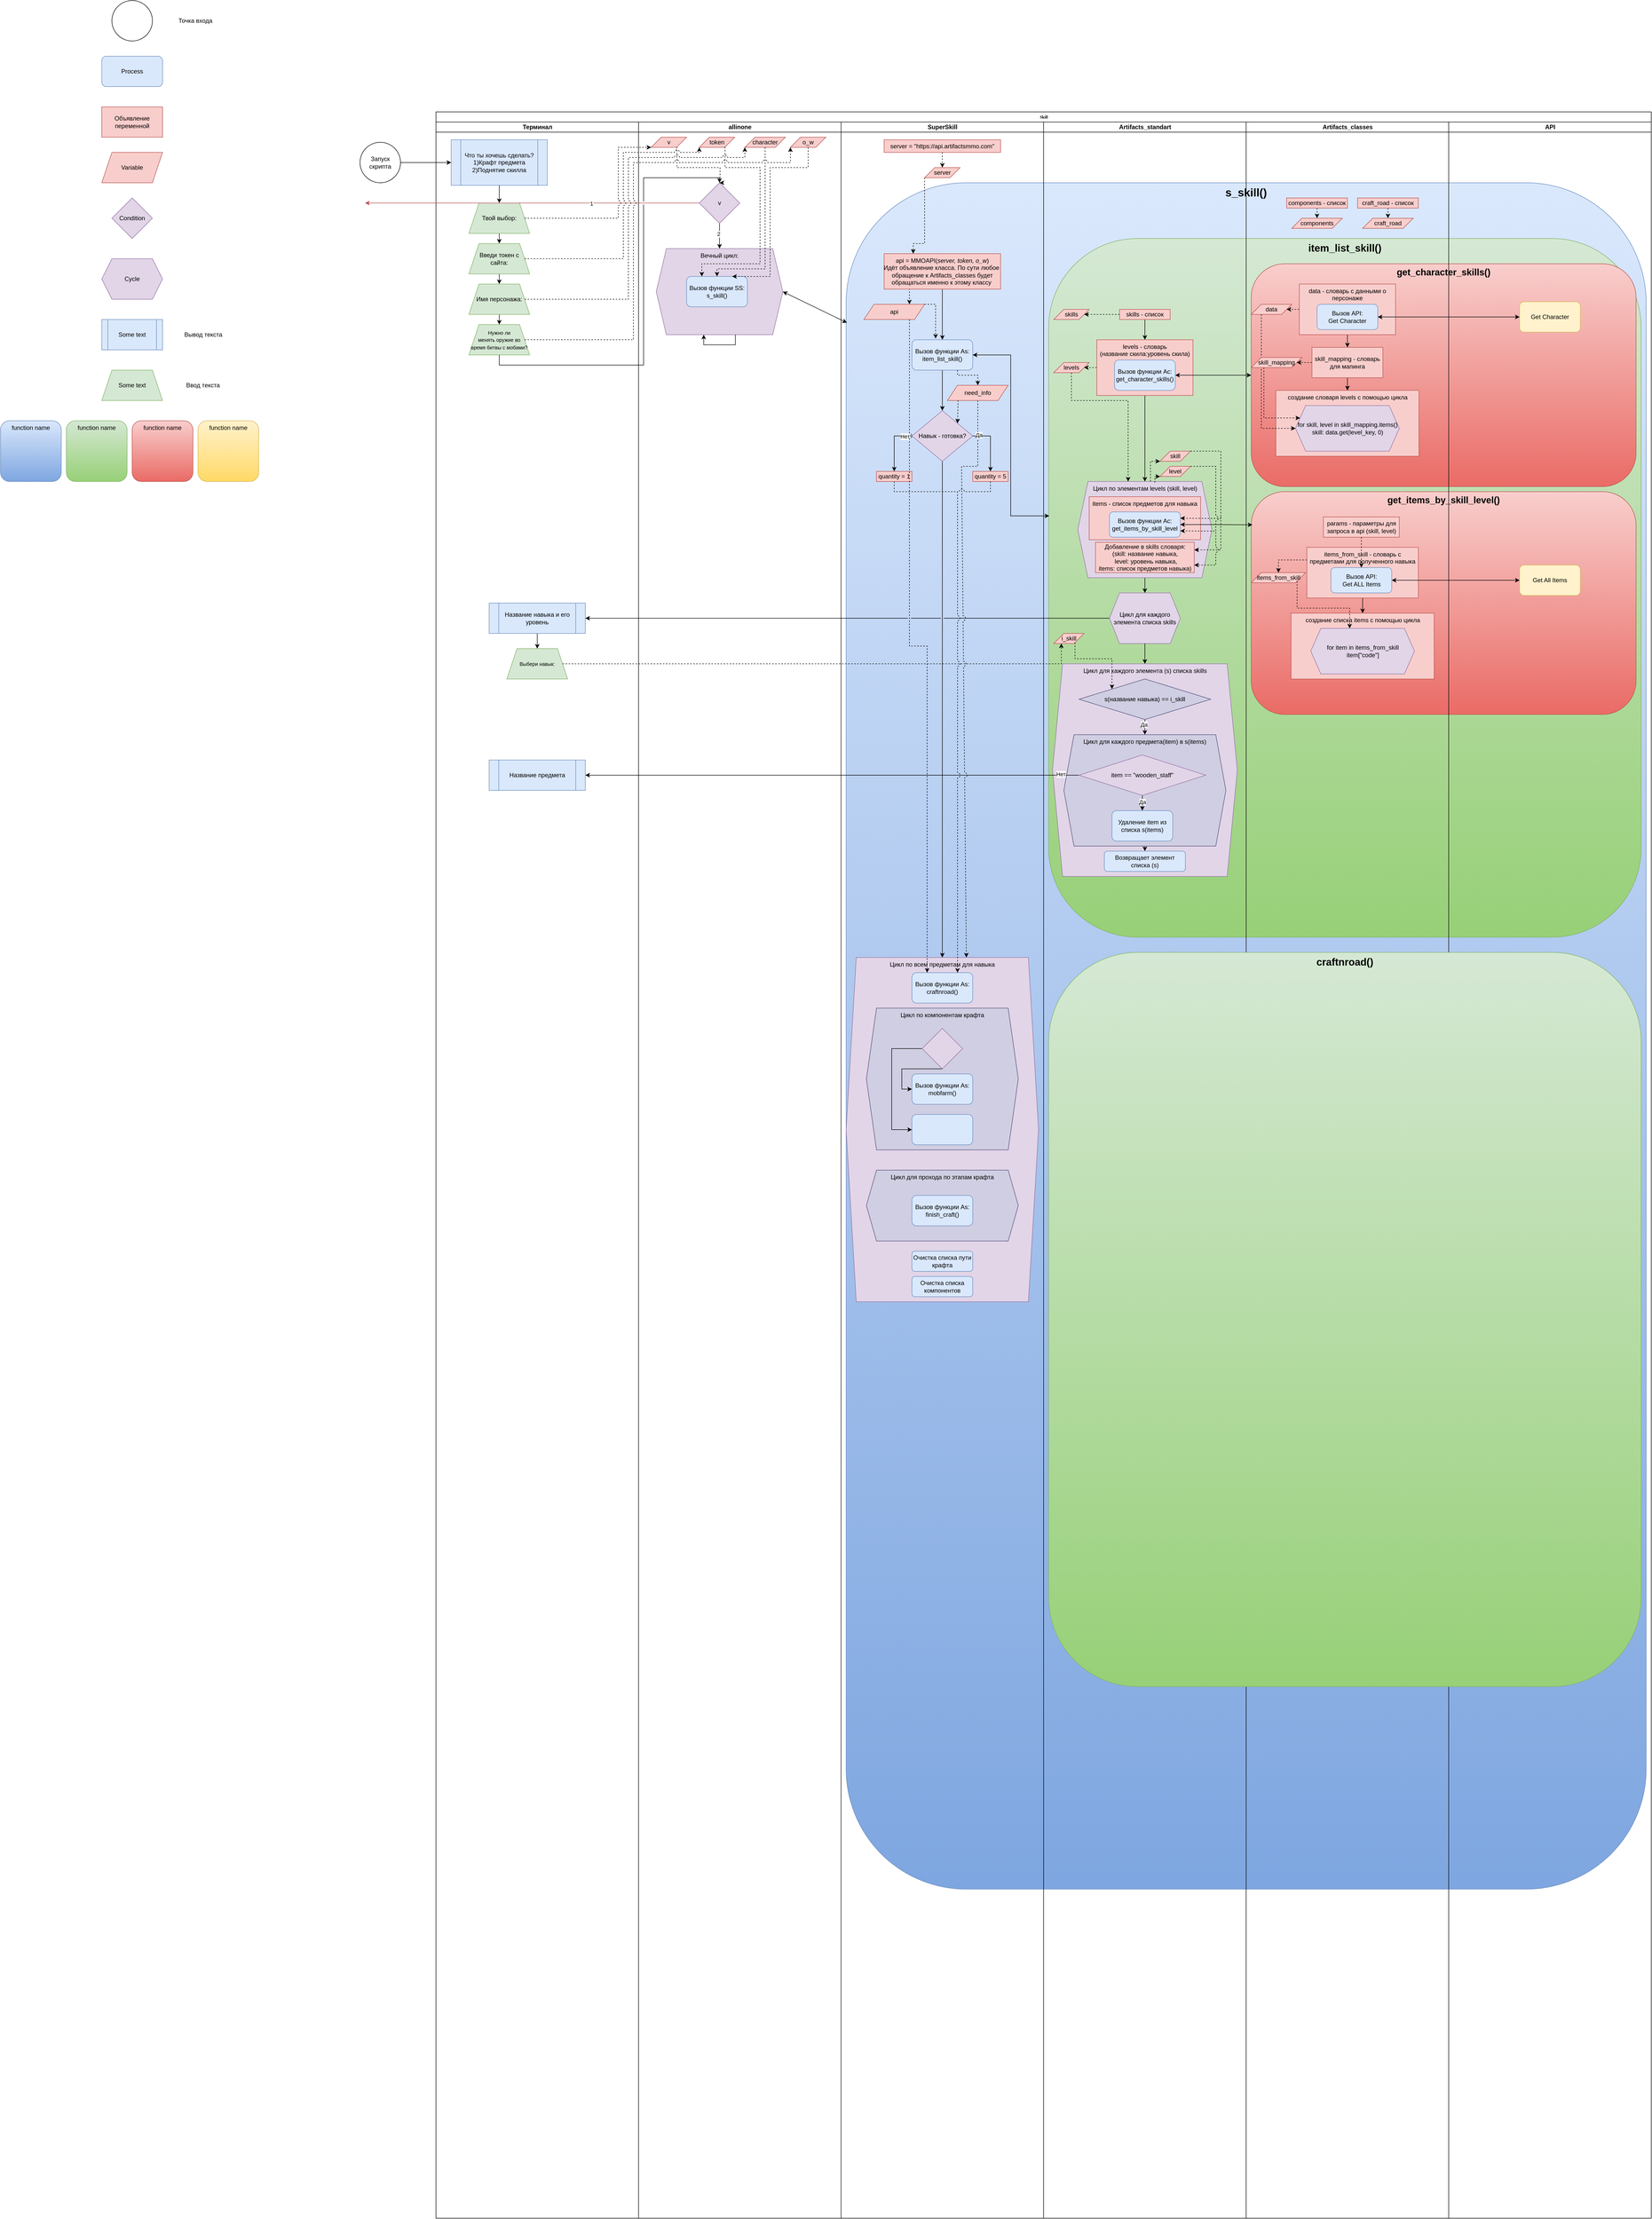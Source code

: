 <mxfile version="24.7.8">
  <diagram name="Page-1" id="74e2e168-ea6b-b213-b513-2b3c1d86103e">
    <mxGraphModel dx="2251" dy="1524" grid="1" gridSize="10" guides="1" tooltips="1" connect="1" arrows="1" fold="1" page="1" pageScale="1" pageWidth="1100" pageHeight="850" background="none" math="0" shadow="0">
      <root>
        <mxCell id="0" />
        <mxCell id="1" parent="0" />
        <mxCell id="SJ-UgFstUy4Tbd9pPmD3-11" value="&lt;font style=&quot;font-size: 22px;&quot;&gt;&lt;b&gt;s_skill()&lt;/b&gt;&lt;/font&gt;" style="rounded=1;whiteSpace=wrap;html=1;verticalAlign=top;fillColor=#dae8fc;gradientColor=#7ea6e0;strokeColor=#6c8ebf;" parent="1" vertex="1">
          <mxGeometry x="810" y="140" width="1580" height="3370" as="geometry" />
        </mxCell>
        <mxCell id="SJ-UgFstUy4Tbd9pPmD3-37" value="&lt;font style=&quot;font-size: 20px;&quot;&gt;&lt;b&gt;item_list_skill()&lt;/b&gt;&lt;/font&gt;" style="rounded=1;whiteSpace=wrap;html=1;fillColor=#d5e8d4;gradientColor=#97d077;strokeColor=#82b366;verticalAlign=top;" parent="1" vertex="1">
          <mxGeometry x="1210" y="250" width="1170" height="1380" as="geometry" />
        </mxCell>
        <mxCell id="SJ-UgFstUy4Tbd9pPmD3-69" value="&lt;font style=&quot;font-size: 18px;&quot;&gt;&lt;b&gt;get_items_by_skill_level()&lt;/b&gt;&lt;/font&gt;" style="rounded=1;whiteSpace=wrap;html=1;verticalAlign=top;fillColor=#f8cecc;gradientColor=#ea6b66;strokeColor=#b85450;" parent="1" vertex="1">
          <mxGeometry x="1610" y="750" width="760" height="440" as="geometry" />
        </mxCell>
        <mxCell id="SJ-UgFstUy4Tbd9pPmD3-48" value="&lt;font style=&quot;font-size: 18px;&quot;&gt;&lt;b&gt;get_character_skills()&lt;/b&gt;&lt;/font&gt;" style="rounded=1;whiteSpace=wrap;html=1;verticalAlign=top;fillColor=#f8cecc;gradientColor=#ea6b66;strokeColor=#b85450;" parent="1" vertex="1">
          <mxGeometry x="1610" y="300" width="760" height="440" as="geometry" />
        </mxCell>
        <mxCell id="77e6c97f196da883-1" value="Skill" style="swimlane;html=1;childLayout=stackLayout;startSize=20;rounded=0;shadow=0;labelBackgroundColor=none;strokeWidth=1;fontFamily=Verdana;fontSize=8;align=center;" parent="1" vertex="1">
          <mxGeometry width="2400" height="4160" as="geometry" />
        </mxCell>
        <mxCell id="77e6c97f196da883-2" value="Терминал" style="swimlane;html=1;startSize=20;" parent="77e6c97f196da883-1" vertex="1">
          <mxGeometry y="20" width="400" height="4140" as="geometry" />
        </mxCell>
        <mxCell id="h71fBe7LXJe8qVw0shWJ-18" style="edgeStyle=orthogonalEdgeStyle;rounded=0;orthogonalLoop=1;jettySize=auto;html=1;exitX=0.5;exitY=1;exitDx=0;exitDy=0;entryX=0.5;entryY=0;entryDx=0;entryDy=0;" parent="77e6c97f196da883-2" source="h71fBe7LXJe8qVw0shWJ-14" target="h71fBe7LXJe8qVw0shWJ-17" edge="1">
          <mxGeometry relative="1" as="geometry" />
        </mxCell>
        <mxCell id="h71fBe7LXJe8qVw0shWJ-14" value="Что ты хочешь сделать?&lt;br&gt;1)Крафт предмета&lt;br&gt;2)Поднятие скилла" style="shape=process;whiteSpace=wrap;html=1;backgroundOutline=1;fillColor=#dae8fc;strokeColor=#6c8ebf;" parent="77e6c97f196da883-2" vertex="1">
          <mxGeometry x="30" y="35" width="190" height="90" as="geometry" />
        </mxCell>
        <mxCell id="h71fBe7LXJe8qVw0shWJ-37" style="edgeStyle=orthogonalEdgeStyle;rounded=0;orthogonalLoop=1;jettySize=auto;html=1;exitX=0.5;exitY=1;exitDx=0;exitDy=0;entryX=0.5;entryY=0;entryDx=0;entryDy=0;" parent="77e6c97f196da883-2" source="h71fBe7LXJe8qVw0shWJ-17" target="h71fBe7LXJe8qVw0shWJ-28" edge="1">
          <mxGeometry relative="1" as="geometry" />
        </mxCell>
        <mxCell id="h71fBe7LXJe8qVw0shWJ-17" value="Твой выбор:" style="shape=trapezoid;perimeter=trapezoidPerimeter;whiteSpace=wrap;html=1;fixedSize=1;fillColor=#d5e8d4;strokeColor=#82b366;" parent="77e6c97f196da883-2" vertex="1">
          <mxGeometry x="65" y="160" width="120" height="60" as="geometry" />
        </mxCell>
        <mxCell id="h71fBe7LXJe8qVw0shWJ-38" style="edgeStyle=orthogonalEdgeStyle;rounded=0;orthogonalLoop=1;jettySize=auto;html=1;exitX=0.5;exitY=1;exitDx=0;exitDy=0;entryX=0.5;entryY=0;entryDx=0;entryDy=0;" parent="77e6c97f196da883-2" source="h71fBe7LXJe8qVw0shWJ-28" target="h71fBe7LXJe8qVw0shWJ-31" edge="1">
          <mxGeometry relative="1" as="geometry" />
        </mxCell>
        <mxCell id="h71fBe7LXJe8qVw0shWJ-28" value="Введи токен с &lt;br&gt;сайта:" style="shape=trapezoid;perimeter=trapezoidPerimeter;whiteSpace=wrap;html=1;fixedSize=1;fillColor=#d5e8d4;strokeColor=#82b366;" parent="77e6c97f196da883-2" vertex="1">
          <mxGeometry x="65" y="240" width="120" height="60" as="geometry" />
        </mxCell>
        <mxCell id="h71fBe7LXJe8qVw0shWJ-39" style="edgeStyle=orthogonalEdgeStyle;rounded=0;orthogonalLoop=1;jettySize=auto;html=1;exitX=0.5;exitY=1;exitDx=0;exitDy=0;entryX=0.5;entryY=0;entryDx=0;entryDy=0;" parent="77e6c97f196da883-2" source="h71fBe7LXJe8qVw0shWJ-31" target="h71fBe7LXJe8qVw0shWJ-34" edge="1">
          <mxGeometry relative="1" as="geometry" />
        </mxCell>
        <mxCell id="h71fBe7LXJe8qVw0shWJ-31" value="Имя персонажа:" style="shape=trapezoid;perimeter=trapezoidPerimeter;whiteSpace=wrap;html=1;fixedSize=1;fillColor=#d5e8d4;strokeColor=#82b366;" parent="77e6c97f196da883-2" vertex="1">
          <mxGeometry x="65" y="320" width="120" height="60" as="geometry" />
        </mxCell>
        <mxCell id="h71fBe7LXJe8qVw0shWJ-34" value="&lt;font style=&quot;font-size: 10px;&quot;&gt;Нужно ли &lt;br&gt;менять оружие во &lt;br&gt;время битвы с мобами?&lt;/font&gt;" style="shape=trapezoid;perimeter=trapezoidPerimeter;whiteSpace=wrap;html=1;fixedSize=1;fillColor=#d5e8d4;strokeColor=#82b366;" parent="77e6c97f196da883-2" vertex="1">
          <mxGeometry x="65" y="400" width="120" height="60" as="geometry" />
        </mxCell>
        <mxCell id="SJ-UgFstUy4Tbd9pPmD3-106" style="edgeStyle=orthogonalEdgeStyle;rounded=0;orthogonalLoop=1;jettySize=auto;html=1;exitX=0.5;exitY=1;exitDx=0;exitDy=0;entryX=0.5;entryY=0;entryDx=0;entryDy=0;" parent="77e6c97f196da883-2" source="SJ-UgFstUy4Tbd9pPmD3-102" target="SJ-UgFstUy4Tbd9pPmD3-104" edge="1">
          <mxGeometry relative="1" as="geometry" />
        </mxCell>
        <mxCell id="SJ-UgFstUy4Tbd9pPmD3-102" value="Название навыка и его уровень" style="shape=process;whiteSpace=wrap;html=1;backgroundOutline=1;fillColor=#dae8fc;strokeColor=#6c8ebf;" parent="77e6c97f196da883-2" vertex="1">
          <mxGeometry x="105" y="950" width="190" height="60" as="geometry" />
        </mxCell>
        <mxCell id="SJ-UgFstUy4Tbd9pPmD3-104" value="&lt;span style=&quot;font-size: 10px;&quot;&gt;Выбери навык:&lt;/span&gt;" style="shape=trapezoid;perimeter=trapezoidPerimeter;whiteSpace=wrap;html=1;fixedSize=1;fillColor=#d5e8d4;strokeColor=#82b366;" parent="77e6c97f196da883-2" vertex="1">
          <mxGeometry x="140" y="1040" width="120" height="60" as="geometry" />
        </mxCell>
        <mxCell id="SJ-UgFstUy4Tbd9pPmD3-124" value="Название предмета" style="shape=process;whiteSpace=wrap;html=1;backgroundOutline=1;fillColor=#dae8fc;strokeColor=#6c8ebf;" parent="77e6c97f196da883-2" vertex="1">
          <mxGeometry x="105" y="1260" width="190" height="60" as="geometry" />
        </mxCell>
        <mxCell id="77e6c97f196da883-3" value="allinone" style="swimlane;html=1;startSize=20;" parent="77e6c97f196da883-1" vertex="1">
          <mxGeometry x="400" y="20" width="400" height="4140" as="geometry" />
        </mxCell>
        <mxCell id="h71fBe7LXJe8qVw0shWJ-45" style="edgeStyle=orthogonalEdgeStyle;rounded=0;orthogonalLoop=1;jettySize=auto;html=1;exitX=0;exitY=0.5;exitDx=0;exitDy=0;fillColor=#f8cecc;strokeColor=#b85450;jumpStyle=none;" parent="77e6c97f196da883-3" source="h71fBe7LXJe8qVw0shWJ-42" edge="1">
          <mxGeometry relative="1" as="geometry">
            <mxPoint x="-540" y="160" as="targetPoint" />
          </mxGeometry>
        </mxCell>
        <mxCell id="h71fBe7LXJe8qVw0shWJ-46" value="1" style="edgeLabel;html=1;align=center;verticalAlign=middle;resizable=0;points=[];" parent="h71fBe7LXJe8qVw0shWJ-45" vertex="1" connectable="0">
          <mxGeometry x="-0.353" y="1" relative="1" as="geometry">
            <mxPoint as="offset" />
          </mxGeometry>
        </mxCell>
        <mxCell id="h71fBe7LXJe8qVw0shWJ-44" style="edgeStyle=orthogonalEdgeStyle;rounded=0;orthogonalLoop=1;jettySize=auto;html=1;exitX=0.75;exitY=1;exitDx=0;exitDy=0;dashed=1;jumpStyle=none;jumpSize=7;" parent="77e6c97f196da883-3" source="h71fBe7LXJe8qVw0shWJ-19" edge="1">
          <mxGeometry relative="1" as="geometry">
            <mxPoint x="160" y="120" as="targetPoint" />
            <Array as="points">
              <mxPoint x="76" y="90" />
              <mxPoint x="161" y="90" />
              <mxPoint x="161" y="120" />
            </Array>
          </mxGeometry>
        </mxCell>
        <mxCell id="h71fBe7LXJe8qVw0shWJ-19" value="v" style="shape=parallelogram;perimeter=parallelogramPerimeter;whiteSpace=wrap;html=1;fixedSize=1;fillColor=#f8cecc;strokeColor=#b85450;" parent="77e6c97f196da883-3" vertex="1">
          <mxGeometry x="25" y="30" width="70" height="20" as="geometry" />
        </mxCell>
        <mxCell id="h71fBe7LXJe8qVw0shWJ-29" value="token" style="shape=parallelogram;perimeter=parallelogramPerimeter;whiteSpace=wrap;html=1;fixedSize=1;fillColor=#f8cecc;strokeColor=#b85450;" parent="77e6c97f196da883-3" vertex="1">
          <mxGeometry x="120" y="30" width="70" height="20" as="geometry" />
        </mxCell>
        <mxCell id="h71fBe7LXJe8qVw0shWJ-32" value="character" style="shape=parallelogram;perimeter=parallelogramPerimeter;whiteSpace=wrap;html=1;fixedSize=1;fillColor=#f8cecc;strokeColor=#b85450;" parent="77e6c97f196da883-3" vertex="1">
          <mxGeometry x="210" y="30" width="80" height="20" as="geometry" />
        </mxCell>
        <mxCell id="h71fBe7LXJe8qVw0shWJ-35" value="&lt;font style=&quot;font-size: 12px;&quot;&gt;o_w&lt;/font&gt;" style="shape=parallelogram;perimeter=parallelogramPerimeter;whiteSpace=wrap;html=1;fixedSize=1;fillColor=#f8cecc;strokeColor=#b85450;" parent="77e6c97f196da883-3" vertex="1">
          <mxGeometry x="300" y="30" width="70" height="20" as="geometry" />
        </mxCell>
        <mxCell id="SJ-UgFstUy4Tbd9pPmD3-3" style="edgeStyle=orthogonalEdgeStyle;rounded=0;orthogonalLoop=1;jettySize=auto;html=1;exitX=0.5;exitY=1;exitDx=0;exitDy=0;entryX=0.5;entryY=0;entryDx=0;entryDy=0;" parent="77e6c97f196da883-3" source="h71fBe7LXJe8qVw0shWJ-42" target="SJ-UgFstUy4Tbd9pPmD3-1" edge="1">
          <mxGeometry relative="1" as="geometry" />
        </mxCell>
        <mxCell id="SJ-UgFstUy4Tbd9pPmD3-5" value="2" style="edgeLabel;html=1;align=center;verticalAlign=middle;resizable=0;points=[];" parent="SJ-UgFstUy4Tbd9pPmD3-3" vertex="1" connectable="0">
          <mxGeometry x="-0.168" y="-2" relative="1" as="geometry">
            <mxPoint as="offset" />
          </mxGeometry>
        </mxCell>
        <mxCell id="h71fBe7LXJe8qVw0shWJ-42" value="v" style="rhombus;whiteSpace=wrap;html=1;fillColor=#e1d5e7;strokeColor=#9673a6;" parent="77e6c97f196da883-3" vertex="1">
          <mxGeometry x="120" y="120" width="80" height="80" as="geometry" />
        </mxCell>
        <mxCell id="SJ-UgFstUy4Tbd9pPmD3-1" value="Вечный цикл:&lt;div&gt;&lt;br/&gt;&lt;/div&gt;" style="shape=hexagon;perimeter=hexagonPerimeter2;whiteSpace=wrap;html=1;fixedSize=1;fillColor=#e1d5e7;strokeColor=#9673a6;verticalAlign=top;" parent="77e6c97f196da883-3" vertex="1">
          <mxGeometry x="35" y="250" width="250" height="170" as="geometry" />
        </mxCell>
        <mxCell id="SJ-UgFstUy4Tbd9pPmD3-2" value="Вызов функции SS: s_skill()" style="rounded=1;whiteSpace=wrap;html=1;fillColor=#dae8fc;strokeColor=#6c8ebf;" parent="77e6c97f196da883-3" vertex="1">
          <mxGeometry x="95" y="305" width="120" height="60" as="geometry" />
        </mxCell>
        <mxCell id="SJ-UgFstUy4Tbd9pPmD3-8" style="rounded=0;orthogonalLoop=1;jettySize=auto;html=1;exitX=0.5;exitY=1;exitDx=0;exitDy=0;entryX=0.75;entryY=0;entryDx=0;entryDy=0;dashed=1;" parent="77e6c97f196da883-3" source="h71fBe7LXJe8qVw0shWJ-35" target="SJ-UgFstUy4Tbd9pPmD3-2" edge="1">
          <mxGeometry relative="1" as="geometry">
            <Array as="points">
              <mxPoint x="335" y="90" />
              <mxPoint x="260" y="90" />
              <mxPoint x="260" y="305" />
            </Array>
          </mxGeometry>
        </mxCell>
        <mxCell id="SJ-UgFstUy4Tbd9pPmD3-7" style="edgeStyle=orthogonalEdgeStyle;rounded=0;orthogonalLoop=1;jettySize=auto;html=1;exitX=0.5;exitY=1;exitDx=0;exitDy=0;entryX=0.5;entryY=0;entryDx=0;entryDy=0;dashed=1;" parent="77e6c97f196da883-3" source="h71fBe7LXJe8qVw0shWJ-32" target="SJ-UgFstUy4Tbd9pPmD3-2" edge="1">
          <mxGeometry relative="1" as="geometry">
            <Array as="points">
              <mxPoint x="250" y="290" />
              <mxPoint x="155" y="290" />
            </Array>
          </mxGeometry>
        </mxCell>
        <mxCell id="SJ-UgFstUy4Tbd9pPmD3-10" style="edgeStyle=orthogonalEdgeStyle;rounded=0;orthogonalLoop=1;jettySize=auto;html=1;exitX=0.625;exitY=1;exitDx=0;exitDy=0;entryX=0.375;entryY=1;entryDx=0;entryDy=0;" parent="77e6c97f196da883-3" source="SJ-UgFstUy4Tbd9pPmD3-1" target="SJ-UgFstUy4Tbd9pPmD3-1" edge="1">
          <mxGeometry relative="1" as="geometry" />
        </mxCell>
        <mxCell id="SJ-UgFstUy4Tbd9pPmD3-21" style="edgeStyle=orthogonalEdgeStyle;rounded=0;orthogonalLoop=1;jettySize=auto;html=1;exitX=0.75;exitY=1;exitDx=0;exitDy=0;entryX=0.25;entryY=0;entryDx=0;entryDy=0;dashed=1;" parent="77e6c97f196da883-3" source="h71fBe7LXJe8qVw0shWJ-29" target="SJ-UgFstUy4Tbd9pPmD3-2" edge="1">
          <mxGeometry relative="1" as="geometry">
            <Array as="points">
              <mxPoint x="171" y="90" />
              <mxPoint x="240" y="90" />
              <mxPoint x="240" y="280" />
              <mxPoint x="125" y="280" />
            </Array>
          </mxGeometry>
        </mxCell>
        <mxCell id="77e6c97f196da883-4" value="SuperSkill" style="swimlane;html=1;startSize=20;" parent="77e6c97f196da883-1" vertex="1">
          <mxGeometry x="800" y="20" width="400" height="4140" as="geometry" />
        </mxCell>
        <mxCell id="SJ-UgFstUy4Tbd9pPmD3-20" style="edgeStyle=orthogonalEdgeStyle;rounded=0;orthogonalLoop=1;jettySize=auto;html=1;exitX=0.5;exitY=1;exitDx=0;exitDy=0;entryX=0.5;entryY=0;entryDx=0;entryDy=0;dashed=1;" parent="77e6c97f196da883-4" source="SJ-UgFstUy4Tbd9pPmD3-17" target="SJ-UgFstUy4Tbd9pPmD3-19" edge="1">
          <mxGeometry relative="1" as="geometry" />
        </mxCell>
        <mxCell id="SJ-UgFstUy4Tbd9pPmD3-17" value="&lt;div style=&quot;line-height: 120%; white-space: pre;&quot;&gt;server = &quot;https://api.artifactsmmo.com&quot;&lt;/div&gt;" style="rounded=0;html=1;whiteSpace=wrap;fillColor=#f8cecc;strokeColor=#b85450;" parent="77e6c97f196da883-4" vertex="1">
          <mxGeometry x="85" y="35" width="230" height="25" as="geometry" />
        </mxCell>
        <mxCell id="SJ-UgFstUy4Tbd9pPmD3-30" style="edgeStyle=orthogonalEdgeStyle;rounded=0;orthogonalLoop=1;jettySize=auto;html=1;exitX=0;exitY=1;exitDx=0;exitDy=0;entryX=0.25;entryY=0;entryDx=0;entryDy=0;dashed=1;" parent="77e6c97f196da883-4" source="SJ-UgFstUy4Tbd9pPmD3-19" target="SJ-UgFstUy4Tbd9pPmD3-22" edge="1">
          <mxGeometry relative="1" as="geometry">
            <Array as="points">
              <mxPoint x="165" y="240" />
              <mxPoint x="142" y="240" />
            </Array>
          </mxGeometry>
        </mxCell>
        <mxCell id="SJ-UgFstUy4Tbd9pPmD3-19" value="&lt;font style=&quot;font-size: 12px;&quot;&gt;server&lt;/font&gt;" style="shape=parallelogram;perimeter=parallelogramPerimeter;whiteSpace=wrap;html=1;fixedSize=1;fillColor=#f8cecc;strokeColor=#b85450;" parent="77e6c97f196da883-4" vertex="1">
          <mxGeometry x="165" y="90" width="70" height="20" as="geometry" />
        </mxCell>
        <mxCell id="SJ-UgFstUy4Tbd9pPmD3-33" style="edgeStyle=orthogonalEdgeStyle;rounded=0;orthogonalLoop=1;jettySize=auto;html=1;exitX=0.5;exitY=1;exitDx=0;exitDy=0;entryX=0.5;entryY=0;entryDx=0;entryDy=0;" parent="77e6c97f196da883-4" source="SJ-UgFstUy4Tbd9pPmD3-22" target="SJ-UgFstUy4Tbd9pPmD3-32" edge="1">
          <mxGeometry relative="1" as="geometry" />
        </mxCell>
        <mxCell id="SJ-UgFstUy4Tbd9pPmD3-35" style="edgeStyle=orthogonalEdgeStyle;rounded=0;orthogonalLoop=1;jettySize=auto;html=1;exitX=0.25;exitY=1;exitDx=0;exitDy=0;entryX=0.75;entryY=0;entryDx=0;entryDy=0;dashed=1;" parent="77e6c97f196da883-4" source="SJ-UgFstUy4Tbd9pPmD3-22" target="SJ-UgFstUy4Tbd9pPmD3-34" edge="1">
          <mxGeometry relative="1" as="geometry" />
        </mxCell>
        <mxCell id="SJ-UgFstUy4Tbd9pPmD3-22" value="&lt;div style=&quot;line-height: 120%; white-space: pre;&quot;&gt;api = MMOAPI(&lt;i&gt;server, token, o_w&lt;/i&gt;)&lt;br&gt;Идёт объявление класса. По сути любое &lt;br/&gt;обращение к Artifacts_classes будет&lt;br/&gt;обращаться именно к этому классу &lt;/div&gt;" style="rounded=0;html=1;fillColor=#f8cecc;strokeColor=#b85450;whiteSpace=wrap;labelBorderColor=none;" parent="77e6c97f196da883-4" vertex="1">
          <mxGeometry x="85" y="260" width="230" height="70" as="geometry" />
        </mxCell>
        <mxCell id="ie-uzZQWpcWfTlyvN98f-4" style="edgeStyle=orthogonalEdgeStyle;rounded=0;orthogonalLoop=1;jettySize=auto;html=1;exitX=0.5;exitY=1;exitDx=0;exitDy=0;entryX=0.5;entryY=0;entryDx=0;entryDy=0;" edge="1" parent="77e6c97f196da883-4" source="SJ-UgFstUy4Tbd9pPmD3-32" target="ie-uzZQWpcWfTlyvN98f-2">
          <mxGeometry relative="1" as="geometry" />
        </mxCell>
        <mxCell id="SJ-UgFstUy4Tbd9pPmD3-32" value="Вызов функции As: item_list_skill()" style="rounded=1;whiteSpace=wrap;html=1;fillColor=#dae8fc;strokeColor=#6c8ebf;" parent="77e6c97f196da883-4" vertex="1">
          <mxGeometry x="140" y="430" width="120" height="60" as="geometry" />
        </mxCell>
        <mxCell id="SJ-UgFstUy4Tbd9pPmD3-34" value="api" style="shape=parallelogram;perimeter=parallelogramPerimeter;whiteSpace=wrap;html=1;fixedSize=1;fillColor=#f8cecc;strokeColor=#b85450;" parent="77e6c97f196da883-4" vertex="1">
          <mxGeometry x="45" y="360" width="120" height="30" as="geometry" />
        </mxCell>
        <mxCell id="SJ-UgFstUy4Tbd9pPmD3-36" style="edgeStyle=orthogonalEdgeStyle;rounded=0;orthogonalLoop=1;jettySize=auto;html=1;exitX=1;exitY=0;exitDx=0;exitDy=0;entryX=0.389;entryY=-0.039;entryDx=0;entryDy=0;entryPerimeter=0;dashed=1;" parent="77e6c97f196da883-4" source="SJ-UgFstUy4Tbd9pPmD3-34" target="SJ-UgFstUy4Tbd9pPmD3-32" edge="1">
          <mxGeometry relative="1" as="geometry">
            <Array as="points">
              <mxPoint x="187" y="360" />
            </Array>
          </mxGeometry>
        </mxCell>
        <mxCell id="ie-uzZQWpcWfTlyvN98f-7" style="edgeStyle=orthogonalEdgeStyle;rounded=0;orthogonalLoop=1;jettySize=auto;html=1;exitX=0;exitY=0.5;exitDx=0;exitDy=0;entryX=0.5;entryY=0;entryDx=0;entryDy=0;" edge="1" parent="77e6c97f196da883-4" source="ie-uzZQWpcWfTlyvN98f-2" target="ie-uzZQWpcWfTlyvN98f-5">
          <mxGeometry relative="1" as="geometry" />
        </mxCell>
        <mxCell id="ie-uzZQWpcWfTlyvN98f-9" value="Нет" style="edgeLabel;html=1;align=center;verticalAlign=middle;resizable=0;points=[];" vertex="1" connectable="0" parent="ie-uzZQWpcWfTlyvN98f-7">
          <mxGeometry x="-0.72" y="1" relative="1" as="geometry">
            <mxPoint as="offset" />
          </mxGeometry>
        </mxCell>
        <mxCell id="ie-uzZQWpcWfTlyvN98f-12" style="edgeStyle=orthogonalEdgeStyle;rounded=0;orthogonalLoop=1;jettySize=auto;html=1;exitX=0.5;exitY=1;exitDx=0;exitDy=0;entryX=0.5;entryY=0;entryDx=0;entryDy=0;" edge="1" parent="77e6c97f196da883-4" source="ie-uzZQWpcWfTlyvN98f-2" target="ie-uzZQWpcWfTlyvN98f-11">
          <mxGeometry relative="1" as="geometry" />
        </mxCell>
        <mxCell id="ie-uzZQWpcWfTlyvN98f-2" value="Навык - готовка?" style="rhombus;whiteSpace=wrap;html=1;fillColor=#e1d5e7;strokeColor=#9673a6;" vertex="1" parent="77e6c97f196da883-4">
          <mxGeometry x="140" y="570" width="120" height="100" as="geometry" />
        </mxCell>
        <mxCell id="ie-uzZQWpcWfTlyvN98f-5" value="quantity = 1" style="rounded=0;whiteSpace=wrap;html=1;fillColor=#f8cecc;strokeColor=#b85450;" vertex="1" parent="77e6c97f196da883-4">
          <mxGeometry x="70" y="690" width="70" height="20" as="geometry" />
        </mxCell>
        <mxCell id="ie-uzZQWpcWfTlyvN98f-11" value="Цикл по всем предметам для навыка" style="shape=hexagon;perimeter=hexagonPerimeter2;whiteSpace=wrap;html=1;fixedSize=1;fillColor=#e1d5e7;strokeColor=#9673a6;verticalAlign=top;" vertex="1" parent="77e6c97f196da883-4">
          <mxGeometry x="10" y="1650" width="380" height="680" as="geometry" />
        </mxCell>
        <mxCell id="ie-uzZQWpcWfTlyvN98f-14" value="Вызов функции As: craftnroad()" style="rounded=1;whiteSpace=wrap;html=1;fillColor=#dae8fc;strokeColor=#6c8ebf;" vertex="1" parent="77e6c97f196da883-4">
          <mxGeometry x="140" y="1680" width="120" height="60" as="geometry" />
        </mxCell>
        <mxCell id="ie-uzZQWpcWfTlyvN98f-15" style="edgeStyle=orthogonalEdgeStyle;rounded=0;orthogonalLoop=1;jettySize=auto;html=1;exitX=0.75;exitY=1;exitDx=0;exitDy=0;entryX=0.25;entryY=0;entryDx=0;entryDy=0;dashed=1;jumpStyle=arc;jumpSize=10;" edge="1" parent="77e6c97f196da883-4" source="SJ-UgFstUy4Tbd9pPmD3-34" target="ie-uzZQWpcWfTlyvN98f-14">
          <mxGeometry relative="1" as="geometry">
            <Array as="points">
              <mxPoint x="135" y="1035" />
              <mxPoint x="170" y="1035" />
            </Array>
          </mxGeometry>
        </mxCell>
        <mxCell id="ie-uzZQWpcWfTlyvN98f-17" value="" style="endArrow=none;dashed=1;html=1;rounded=0;exitX=0.5;exitY=1;exitDx=0;exitDy=0;" edge="1" parent="77e6c97f196da883-4" source="ie-uzZQWpcWfTlyvN98f-5">
          <mxGeometry width="50" height="50" relative="1" as="geometry">
            <mxPoint x="80" y="830" as="sourcePoint" />
            <mxPoint x="230" y="730" as="targetPoint" />
            <Array as="points">
              <mxPoint x="105" y="730" />
            </Array>
          </mxGeometry>
        </mxCell>
        <mxCell id="ie-uzZQWpcWfTlyvN98f-19" value="Цикл по компонентам крафта" style="shape=hexagon;perimeter=hexagonPerimeter2;whiteSpace=wrap;html=1;fixedSize=1;fillColor=#d0cee2;strokeColor=#56517e;verticalAlign=top;" vertex="1" parent="77e6c97f196da883-4">
          <mxGeometry x="50" y="1750" width="300" height="280" as="geometry" />
        </mxCell>
        <mxCell id="ie-uzZQWpcWfTlyvN98f-25" style="edgeStyle=orthogonalEdgeStyle;rounded=0;orthogonalLoop=1;jettySize=auto;html=1;exitX=0;exitY=0.5;exitDx=0;exitDy=0;entryX=0;entryY=0.5;entryDx=0;entryDy=0;" edge="1" parent="77e6c97f196da883-4" source="ie-uzZQWpcWfTlyvN98f-20" target="ie-uzZQWpcWfTlyvN98f-24">
          <mxGeometry relative="1" as="geometry">
            <Array as="points">
              <mxPoint x="100" y="1830" />
              <mxPoint x="100" y="1990" />
            </Array>
          </mxGeometry>
        </mxCell>
        <mxCell id="ie-uzZQWpcWfTlyvN98f-27" style="edgeStyle=orthogonalEdgeStyle;rounded=0;orthogonalLoop=1;jettySize=auto;html=1;exitX=0.5;exitY=1;exitDx=0;exitDy=0;entryX=0;entryY=0.5;entryDx=0;entryDy=0;" edge="1" parent="77e6c97f196da883-4" source="ie-uzZQWpcWfTlyvN98f-20" target="ie-uzZQWpcWfTlyvN98f-23">
          <mxGeometry relative="1" as="geometry">
            <Array as="points">
              <mxPoint x="120" y="1870" />
              <mxPoint x="120" y="1910" />
            </Array>
          </mxGeometry>
        </mxCell>
        <mxCell id="ie-uzZQWpcWfTlyvN98f-20" value="" style="rhombus;whiteSpace=wrap;html=1;fillColor=#e1d5e7;strokeColor=#9673a6;" vertex="1" parent="77e6c97f196da883-4">
          <mxGeometry x="160" y="1790" width="80" height="80" as="geometry" />
        </mxCell>
        <mxCell id="ie-uzZQWpcWfTlyvN98f-21" value="Цикл для прохода по этапам крафта" style="shape=hexagon;perimeter=hexagonPerimeter2;whiteSpace=wrap;html=1;fixedSize=1;fillColor=#d0cee2;strokeColor=#56517e;verticalAlign=top;" vertex="1" parent="77e6c97f196da883-4">
          <mxGeometry x="50" y="2070" width="300" height="140" as="geometry" />
        </mxCell>
        <mxCell id="ie-uzZQWpcWfTlyvN98f-22" value="Вызов функции As: finish_craft()" style="rounded=1;whiteSpace=wrap;html=1;fillColor=#dae8fc;strokeColor=#6c8ebf;" vertex="1" parent="77e6c97f196da883-4">
          <mxGeometry x="140" y="2120" width="120" height="60" as="geometry" />
        </mxCell>
        <mxCell id="ie-uzZQWpcWfTlyvN98f-23" value="Вызов функции As: mobfarm()" style="rounded=1;whiteSpace=wrap;html=1;fillColor=#dae8fc;strokeColor=#6c8ebf;" vertex="1" parent="77e6c97f196da883-4">
          <mxGeometry x="140" y="1880" width="120" height="60" as="geometry" />
        </mxCell>
        <mxCell id="ie-uzZQWpcWfTlyvN98f-24" value="" style="rounded=1;whiteSpace=wrap;html=1;fillColor=#dae8fc;strokeColor=#6c8ebf;" vertex="1" parent="77e6c97f196da883-4">
          <mxGeometry x="140" y="1960" width="120" height="60" as="geometry" />
        </mxCell>
        <mxCell id="ie-uzZQWpcWfTlyvN98f-28" value="Очистка списка пути крафта" style="rounded=1;whiteSpace=wrap;html=1;fillColor=#dae8fc;strokeColor=#6c8ebf;" vertex="1" parent="77e6c97f196da883-4">
          <mxGeometry x="140" y="2230" width="120" height="40" as="geometry" />
        </mxCell>
        <mxCell id="ie-uzZQWpcWfTlyvN98f-29" value="Очистка списка компонентов" style="rounded=1;whiteSpace=wrap;html=1;fillColor=#dae8fc;strokeColor=#6c8ebf;" vertex="1" parent="77e6c97f196da883-4">
          <mxGeometry x="140" y="2280" width="120" height="40" as="geometry" />
        </mxCell>
        <mxCell id="77e6c97f196da883-5" value="Artifacts_standart" style="swimlane;html=1;startSize=20;" parent="77e6c97f196da883-1" vertex="1">
          <mxGeometry x="1200" y="20" width="400" height="4140" as="geometry" />
        </mxCell>
        <mxCell id="SJ-UgFstUy4Tbd9pPmD3-43" style="edgeStyle=orthogonalEdgeStyle;rounded=0;orthogonalLoop=1;jettySize=auto;html=1;exitX=0;exitY=0.5;exitDx=0;exitDy=0;entryX=1;entryY=0.5;entryDx=0;entryDy=0;dashed=1;" parent="77e6c97f196da883-5" source="SJ-UgFstUy4Tbd9pPmD3-40" target="SJ-UgFstUy4Tbd9pPmD3-41" edge="1">
          <mxGeometry relative="1" as="geometry" />
        </mxCell>
        <mxCell id="SJ-UgFstUy4Tbd9pPmD3-44" style="edgeStyle=orthogonalEdgeStyle;rounded=0;orthogonalLoop=1;jettySize=auto;html=1;exitX=0.5;exitY=1;exitDx=0;exitDy=0;entryX=0.5;entryY=0;entryDx=0;entryDy=0;" parent="77e6c97f196da883-5" source="SJ-UgFstUy4Tbd9pPmD3-40" target="SJ-UgFstUy4Tbd9pPmD3-42" edge="1">
          <mxGeometry relative="1" as="geometry" />
        </mxCell>
        <mxCell id="SJ-UgFstUy4Tbd9pPmD3-40" value="skills - список" style="rounded=0;whiteSpace=wrap;html=1;fillColor=#f8cecc;strokeColor=#b85450;" parent="77e6c97f196da883-5" vertex="1">
          <mxGeometry x="150" y="370" width="100" height="20" as="geometry" />
        </mxCell>
        <mxCell id="SJ-UgFstUy4Tbd9pPmD3-41" value="skills" style="shape=parallelogram;perimeter=parallelogramPerimeter;whiteSpace=wrap;html=1;fixedSize=1;fillColor=#f8cecc;strokeColor=#b85450;" parent="77e6c97f196da883-5" vertex="1">
          <mxGeometry x="20" y="370" width="70" height="20" as="geometry" />
        </mxCell>
        <mxCell id="SJ-UgFstUy4Tbd9pPmD3-47" style="edgeStyle=orthogonalEdgeStyle;rounded=0;orthogonalLoop=1;jettySize=auto;html=1;exitX=0;exitY=0.5;exitDx=0;exitDy=0;entryX=1;entryY=0.5;entryDx=0;entryDy=0;dashed=1;" parent="77e6c97f196da883-5" source="SJ-UgFstUy4Tbd9pPmD3-42" target="SJ-UgFstUy4Tbd9pPmD3-46" edge="1">
          <mxGeometry relative="1" as="geometry" />
        </mxCell>
        <mxCell id="SJ-UgFstUy4Tbd9pPmD3-65" style="edgeStyle=orthogonalEdgeStyle;rounded=0;orthogonalLoop=1;jettySize=auto;html=1;exitX=0.5;exitY=1;exitDx=0;exitDy=0;entryX=0.5;entryY=0;entryDx=0;entryDy=0;" parent="77e6c97f196da883-5" source="SJ-UgFstUy4Tbd9pPmD3-42" target="SJ-UgFstUy4Tbd9pPmD3-64" edge="1">
          <mxGeometry relative="1" as="geometry" />
        </mxCell>
        <mxCell id="SJ-UgFstUy4Tbd9pPmD3-42" value="levels - словарь&lt;br&gt;(название скила:уровень скила)" style="rounded=0;whiteSpace=wrap;html=1;fillColor=#f8cecc;strokeColor=#b85450;verticalAlign=top;" parent="77e6c97f196da883-5" vertex="1">
          <mxGeometry x="105" y="430" width="190" height="110" as="geometry" />
        </mxCell>
        <mxCell id="SJ-UgFstUy4Tbd9pPmD3-45" value="Вызов функции Ac: get_character_skills()" style="rounded=1;whiteSpace=wrap;html=1;fillColor=#dae8fc;strokeColor=#6c8ebf;" parent="77e6c97f196da883-5" vertex="1">
          <mxGeometry x="140" y="470" width="120" height="60" as="geometry" />
        </mxCell>
        <mxCell id="SJ-UgFstUy4Tbd9pPmD3-66" style="edgeStyle=orthogonalEdgeStyle;rounded=0;orthogonalLoop=1;jettySize=auto;html=1;exitX=0.5;exitY=1;exitDx=0;exitDy=0;entryX=0.375;entryY=0;entryDx=0;entryDy=0;dashed=1;" parent="77e6c97f196da883-5" source="SJ-UgFstUy4Tbd9pPmD3-46" target="SJ-UgFstUy4Tbd9pPmD3-64" edge="1">
          <mxGeometry relative="1" as="geometry">
            <Array as="points">
              <mxPoint x="55" y="550" />
              <mxPoint x="167" y="550" />
            </Array>
          </mxGeometry>
        </mxCell>
        <mxCell id="SJ-UgFstUy4Tbd9pPmD3-46" value="levels" style="shape=parallelogram;perimeter=parallelogramPerimeter;whiteSpace=wrap;html=1;fixedSize=1;fillColor=#f8cecc;strokeColor=#b85450;" parent="77e6c97f196da883-5" vertex="1">
          <mxGeometry x="20" y="475" width="70" height="20" as="geometry" />
        </mxCell>
        <mxCell id="SJ-UgFstUy4Tbd9pPmD3-101" style="edgeStyle=orthogonalEdgeStyle;rounded=0;orthogonalLoop=1;jettySize=auto;html=1;exitX=0.5;exitY=1;exitDx=0;exitDy=0;entryX=0.5;entryY=0;entryDx=0;entryDy=0;" parent="77e6c97f196da883-5" source="SJ-UgFstUy4Tbd9pPmD3-64" target="SJ-UgFstUy4Tbd9pPmD3-100" edge="1">
          <mxGeometry relative="1" as="geometry" />
        </mxCell>
        <mxCell id="SJ-UgFstUy4Tbd9pPmD3-64" value="Цикл по элементам levels (skill, level)" style="shape=hexagon;perimeter=hexagonPerimeter2;whiteSpace=wrap;html=1;fixedSize=1;fillColor=#e1d5e7;strokeColor=#9673a6;verticalAlign=top;" parent="77e6c97f196da883-5" vertex="1">
          <mxGeometry x="67.5" y="710" width="265" height="190" as="geometry" />
        </mxCell>
        <mxCell id="SJ-UgFstUy4Tbd9pPmD3-67" value="items - список предметов для навыка" style="rounded=0;whiteSpace=wrap;html=1;fillColor=#f8cecc;strokeColor=#b85450;verticalAlign=top;" parent="77e6c97f196da883-5" vertex="1">
          <mxGeometry x="90" y="740" width="220" height="85" as="geometry" />
        </mxCell>
        <mxCell id="SJ-UgFstUy4Tbd9pPmD3-68" value="Вызов функции Ac:&lt;br&gt;get_items_by_skill_level" style="rounded=1;whiteSpace=wrap;html=1;fillColor=#dae8fc;strokeColor=#6c8ebf;" parent="77e6c97f196da883-5" vertex="1">
          <mxGeometry x="130" y="770" width="140" height="50" as="geometry" />
        </mxCell>
        <mxCell id="SJ-UgFstUy4Tbd9pPmD3-70" value="Добавление в skills словаря:&lt;div&gt;(skill: название навыка,&lt;br&gt;&amp;nbsp;level: уровень навыка,&lt;br&gt;&amp;nbsp;items: список предметов навыка)&amp;nbsp;&lt;/div&gt;" style="rounded=0;whiteSpace=wrap;html=1;fillColor=#f8cecc;strokeColor=#b85450;" parent="77e6c97f196da883-5" vertex="1">
          <mxGeometry x="102.5" y="830" width="195" height="60" as="geometry" />
        </mxCell>
        <mxCell id="SJ-UgFstUy4Tbd9pPmD3-73" value="skill" style="shape=parallelogram;perimeter=parallelogramPerimeter;whiteSpace=wrap;html=1;fixedSize=1;fillColor=#f8cecc;strokeColor=#b85450;" parent="77e6c97f196da883-5" vertex="1">
          <mxGeometry x="230" y="650" width="60" height="20" as="geometry" />
        </mxCell>
        <mxCell id="SJ-UgFstUy4Tbd9pPmD3-74" value="level" style="shape=parallelogram;perimeter=parallelogramPerimeter;whiteSpace=wrap;html=1;fixedSize=1;fillColor=#f8cecc;strokeColor=#b85450;" parent="77e6c97f196da883-5" vertex="1">
          <mxGeometry x="230" y="680" width="60" height="20" as="geometry" />
        </mxCell>
        <mxCell id="SJ-UgFstUy4Tbd9pPmD3-75" value="" style="endArrow=classic;html=1;rounded=0;exitX=0.542;exitY=-0.001;exitDx=0;exitDy=0;exitPerimeter=0;entryX=0;entryY=1;entryDx=0;entryDy=0;dashed=1;" parent="77e6c97f196da883-5" source="SJ-UgFstUy4Tbd9pPmD3-64" target="SJ-UgFstUy4Tbd9pPmD3-73" edge="1">
          <mxGeometry width="50" height="50" relative="1" as="geometry">
            <mxPoint x="120" y="990" as="sourcePoint" />
            <mxPoint x="170" y="940" as="targetPoint" />
            <Array as="points">
              <mxPoint x="211" y="670" />
            </Array>
          </mxGeometry>
        </mxCell>
        <mxCell id="SJ-UgFstUy4Tbd9pPmD3-76" value="" style="endArrow=classic;html=1;rounded=0;entryX=0;entryY=1;entryDx=0;entryDy=0;exitX=0.574;exitY=0.012;exitDx=0;exitDy=0;exitPerimeter=0;dashed=1;" parent="77e6c97f196da883-5" source="SJ-UgFstUy4Tbd9pPmD3-64" target="SJ-UgFstUy4Tbd9pPmD3-74" edge="1">
          <mxGeometry width="50" height="50" relative="1" as="geometry">
            <mxPoint x="150" y="1010" as="sourcePoint" />
            <mxPoint x="200" y="960" as="targetPoint" />
            <Array as="points">
              <mxPoint x="220" y="700" />
            </Array>
          </mxGeometry>
        </mxCell>
        <mxCell id="SJ-UgFstUy4Tbd9pPmD3-78" value="" style="endArrow=classic;html=1;rounded=0;exitX=1;exitY=0;exitDx=0;exitDy=0;entryX=1;entryY=0.25;entryDx=0;entryDy=0;dashed=1;" parent="77e6c97f196da883-5" source="SJ-UgFstUy4Tbd9pPmD3-73" target="SJ-UgFstUy4Tbd9pPmD3-68" edge="1">
          <mxGeometry width="50" height="50" relative="1" as="geometry">
            <mxPoint x="200" y="1000" as="sourcePoint" />
            <mxPoint x="250" y="950" as="targetPoint" />
            <Array as="points">
              <mxPoint x="350" y="650" />
              <mxPoint x="350" y="783" />
            </Array>
          </mxGeometry>
        </mxCell>
        <mxCell id="SJ-UgFstUy4Tbd9pPmD3-79" value="" style="endArrow=classic;html=1;rounded=0;entryX=1;entryY=0.25;entryDx=0;entryDy=0;dashed=1;" parent="77e6c97f196da883-5" target="SJ-UgFstUy4Tbd9pPmD3-70" edge="1">
          <mxGeometry width="50" height="50" relative="1" as="geometry">
            <mxPoint x="350" y="780" as="sourcePoint" />
            <mxPoint x="270" y="950" as="targetPoint" />
            <Array as="points">
              <mxPoint x="350" y="845" />
            </Array>
          </mxGeometry>
        </mxCell>
        <mxCell id="SJ-UgFstUy4Tbd9pPmD3-81" value="" style="endArrow=classic;html=1;rounded=0;exitX=1;exitY=0;exitDx=0;exitDy=0;entryX=1;entryY=0.75;entryDx=0;entryDy=0;dashed=1;jumpStyle=arc;jumpSize=10;" parent="77e6c97f196da883-5" source="SJ-UgFstUy4Tbd9pPmD3-74" target="SJ-UgFstUy4Tbd9pPmD3-68" edge="1">
          <mxGeometry width="50" height="50" relative="1" as="geometry">
            <mxPoint x="180" y="990" as="sourcePoint" />
            <mxPoint x="230" y="940" as="targetPoint" />
            <Array as="points">
              <mxPoint x="340" y="680" />
              <mxPoint x="340" y="808" />
            </Array>
          </mxGeometry>
        </mxCell>
        <mxCell id="SJ-UgFstUy4Tbd9pPmD3-82" value="" style="endArrow=classic;html=1;rounded=0;entryX=1;entryY=0.75;entryDx=0;entryDy=0;dashed=1;jumpStyle=arc;jumpSize=10;" parent="77e6c97f196da883-5" target="SJ-UgFstUy4Tbd9pPmD3-70" edge="1">
          <mxGeometry width="50" height="50" relative="1" as="geometry">
            <mxPoint x="340" y="810" as="sourcePoint" />
            <mxPoint x="190" y="930" as="targetPoint" />
            <Array as="points">
              <mxPoint x="340" y="875" />
            </Array>
          </mxGeometry>
        </mxCell>
        <mxCell id="SJ-UgFstUy4Tbd9pPmD3-100" value="Цикл для каждого элемента списка skills" style="shape=hexagon;perimeter=hexagonPerimeter2;whiteSpace=wrap;html=1;fixedSize=1;fillColor=#e1d5e7;strokeColor=#9673a6;" parent="77e6c97f196da883-5" vertex="1">
          <mxGeometry x="130" y="930" width="140" height="100" as="geometry" />
        </mxCell>
        <mxCell id="77e6c97f196da883-6" value="Artifacts_classes" style="swimlane;html=1;startSize=20;" parent="77e6c97f196da883-1" vertex="1">
          <mxGeometry x="1600" y="20" width="400" height="4140" as="geometry" />
        </mxCell>
        <mxCell id="SJ-UgFstUy4Tbd9pPmD3-53" style="edgeStyle=orthogonalEdgeStyle;rounded=0;orthogonalLoop=1;jettySize=auto;html=1;exitX=0;exitY=0.5;exitDx=0;exitDy=0;entryX=1;entryY=0.5;entryDx=0;entryDy=0;dashed=1;" parent="77e6c97f196da883-6" source="SJ-UgFstUy4Tbd9pPmD3-49" target="SJ-UgFstUy4Tbd9pPmD3-52" edge="1">
          <mxGeometry relative="1" as="geometry" />
        </mxCell>
        <mxCell id="SJ-UgFstUy4Tbd9pPmD3-57" style="edgeStyle=orthogonalEdgeStyle;rounded=0;orthogonalLoop=1;jettySize=auto;html=1;exitX=0.5;exitY=1;exitDx=0;exitDy=0;entryX=0.5;entryY=0;entryDx=0;entryDy=0;" parent="77e6c97f196da883-6" source="SJ-UgFstUy4Tbd9pPmD3-49" target="SJ-UgFstUy4Tbd9pPmD3-56" edge="1">
          <mxGeometry relative="1" as="geometry" />
        </mxCell>
        <mxCell id="SJ-UgFstUy4Tbd9pPmD3-49" value="data - словарь с данными о персонаже" style="rounded=0;whiteSpace=wrap;html=1;fillColor=#f8cecc;strokeColor=#b85450;verticalAlign=top;" parent="77e6c97f196da883-6" vertex="1">
          <mxGeometry x="105" y="320" width="190" height="100" as="geometry" />
        </mxCell>
        <mxCell id="SJ-UgFstUy4Tbd9pPmD3-50" value="Вызов API:&lt;div&gt;Get Character&lt;/div&gt;" style="rounded=1;whiteSpace=wrap;html=1;fillColor=#dae8fc;strokeColor=#6c8ebf;" parent="77e6c97f196da883-6" vertex="1">
          <mxGeometry x="140" y="360" width="120" height="50" as="geometry" />
        </mxCell>
        <mxCell id="SJ-UgFstUy4Tbd9pPmD3-52" value="data" style="shape=parallelogram;perimeter=parallelogramPerimeter;whiteSpace=wrap;html=1;fixedSize=1;fillColor=#f8cecc;strokeColor=#b85450;" parent="77e6c97f196da883-6" vertex="1">
          <mxGeometry x="10" y="360" width="80" height="20" as="geometry" />
        </mxCell>
        <mxCell id="SJ-UgFstUy4Tbd9pPmD3-59" style="edgeStyle=orthogonalEdgeStyle;rounded=0;orthogonalLoop=1;jettySize=auto;html=1;exitX=0;exitY=0.5;exitDx=0;exitDy=0;entryX=1;entryY=0.5;entryDx=0;entryDy=0;dashed=1;" parent="77e6c97f196da883-6" source="SJ-UgFstUy4Tbd9pPmD3-56" target="SJ-UgFstUy4Tbd9pPmD3-58" edge="1">
          <mxGeometry relative="1" as="geometry" />
        </mxCell>
        <mxCell id="SJ-UgFstUy4Tbd9pPmD3-99" style="edgeStyle=orthogonalEdgeStyle;rounded=0;orthogonalLoop=1;jettySize=auto;html=1;exitX=0.5;exitY=1;exitDx=0;exitDy=0;entryX=0.5;entryY=0;entryDx=0;entryDy=0;" parent="77e6c97f196da883-6" source="SJ-UgFstUy4Tbd9pPmD3-56" target="SJ-UgFstUy4Tbd9pPmD3-60" edge="1">
          <mxGeometry relative="1" as="geometry" />
        </mxCell>
        <mxCell id="SJ-UgFstUy4Tbd9pPmD3-56" value="skill_mapping - словарь для мапинга" style="rounded=0;whiteSpace=wrap;html=1;fillColor=#f8cecc;strokeColor=#b85450;" parent="77e6c97f196da883-6" vertex="1">
          <mxGeometry x="130" y="445" width="140" height="60" as="geometry" />
        </mxCell>
        <mxCell id="SJ-UgFstUy4Tbd9pPmD3-60" value="создание словаря levels с помощью цикла" style="rounded=0;whiteSpace=wrap;html=1;fillColor=#f8cecc;strokeColor=#b85450;verticalAlign=top;" parent="77e6c97f196da883-6" vertex="1">
          <mxGeometry x="58.75" y="530" width="282.5" height="130" as="geometry" />
        </mxCell>
        <mxCell id="SJ-UgFstUy4Tbd9pPmD3-61" value="for skill, level in skill_mapping.items()&lt;br&gt;skill: data.get(level_key, 0)" style="shape=hexagon;perimeter=hexagonPerimeter2;whiteSpace=wrap;html=1;fixedSize=1;fillColor=#e1d5e7;strokeColor=#9673a6;" parent="77e6c97f196da883-6" vertex="1">
          <mxGeometry x="97.5" y="560" width="205" height="90" as="geometry" />
        </mxCell>
        <mxCell id="SJ-UgFstUy4Tbd9pPmD3-62" style="edgeStyle=orthogonalEdgeStyle;rounded=0;orthogonalLoop=1;jettySize=auto;html=1;entryX=0;entryY=0.25;entryDx=0;entryDy=0;dashed=1;exitX=0.25;exitY=1;exitDx=0;exitDy=0;" parent="77e6c97f196da883-6" source="SJ-UgFstUy4Tbd9pPmD3-58" target="SJ-UgFstUy4Tbd9pPmD3-61" edge="1">
          <mxGeometry relative="1" as="geometry">
            <mxPoint x="40" y="485" as="sourcePoint" />
            <Array as="points">
              <mxPoint x="35" y="584" />
            </Array>
          </mxGeometry>
        </mxCell>
        <mxCell id="SJ-UgFstUy4Tbd9pPmD3-63" style="edgeStyle=orthogonalEdgeStyle;rounded=0;orthogonalLoop=1;jettySize=auto;html=1;exitX=0.25;exitY=1;exitDx=0;exitDy=0;entryX=0;entryY=0.5;entryDx=0;entryDy=0;dashed=1;jumpStyle=gap;" parent="77e6c97f196da883-6" source="SJ-UgFstUy4Tbd9pPmD3-52" target="SJ-UgFstUy4Tbd9pPmD3-61" edge="1">
          <mxGeometry relative="1" as="geometry">
            <Array as="points">
              <mxPoint x="30" y="605" />
            </Array>
          </mxGeometry>
        </mxCell>
        <mxCell id="SJ-UgFstUy4Tbd9pPmD3-58" value="skill_mapping" style="shape=parallelogram;perimeter=parallelogramPerimeter;whiteSpace=wrap;html=1;fixedSize=1;fillColor=#f8cecc;strokeColor=#b85450;" parent="77e6c97f196da883-6" vertex="1">
          <mxGeometry x="10" y="465" width="100" height="20" as="geometry" />
        </mxCell>
        <mxCell id="SJ-UgFstUy4Tbd9pPmD3-72" value="params - параметры для запроса в api (skill, level)" style="rounded=0;whiteSpace=wrap;html=1;fillColor=#f8cecc;strokeColor=#b85450;" parent="77e6c97f196da883-6" vertex="1">
          <mxGeometry x="152.5" y="780" width="150" height="40" as="geometry" />
        </mxCell>
        <mxCell id="SJ-UgFstUy4Tbd9pPmD3-96" value="items_from_skill" style="shape=parallelogram;perimeter=parallelogramPerimeter;whiteSpace=wrap;html=1;fixedSize=1;fillColor=#f8cecc;strokeColor=#b85450;" parent="77e6c97f196da883-6" vertex="1">
          <mxGeometry x="10" y="890" width="107.5" height="20" as="geometry" />
        </mxCell>
        <mxCell id="77e6c97f196da883-7" value="API" style="swimlane;html=1;startSize=20;" parent="77e6c97f196da883-1" vertex="1">
          <mxGeometry x="2000" y="20" width="400" height="4140" as="geometry" />
        </mxCell>
        <mxCell id="SJ-UgFstUy4Tbd9pPmD3-54" value="Get Character" style="rounded=1;whiteSpace=wrap;html=1;fillColor=#fff2cc;strokeColor=#d6b656;" parent="77e6c97f196da883-7" vertex="1">
          <mxGeometry x="140" y="355" width="120" height="60" as="geometry" />
        </mxCell>
        <mxCell id="SJ-UgFstUy4Tbd9pPmD3-87" value="Get All Items" style="rounded=1;whiteSpace=wrap;html=1;fillColor=#fff2cc;strokeColor=#d6b656;" parent="77e6c97f196da883-7" vertex="1">
          <mxGeometry x="140" y="875" width="120" height="60" as="geometry" />
        </mxCell>
        <mxCell id="h71fBe7LXJe8qVw0shWJ-23" value="" style="endArrow=classic;html=1;rounded=0;exitX=1;exitY=0.5;exitDx=0;exitDy=0;entryX=0;entryY=1;entryDx=0;entryDy=0;dashed=1;jumpStyle=arc;jumpSize=10;" parent="77e6c97f196da883-1" source="h71fBe7LXJe8qVw0shWJ-17" target="h71fBe7LXJe8qVw0shWJ-19" edge="1">
          <mxGeometry width="50" height="50" relative="1" as="geometry">
            <mxPoint x="-260" y="250" as="sourcePoint" />
            <mxPoint x="-210" y="200" as="targetPoint" />
            <Array as="points">
              <mxPoint x="360" y="210" />
              <mxPoint x="360" y="70" />
            </Array>
          </mxGeometry>
        </mxCell>
        <mxCell id="h71fBe7LXJe8qVw0shWJ-30" value="" style="endArrow=classic;html=1;rounded=0;exitX=1;exitY=0.5;exitDx=0;exitDy=0;entryX=0;entryY=1;entryDx=0;entryDy=0;dashed=1;jumpStyle=arc;jumpSize=10;" parent="77e6c97f196da883-1" source="h71fBe7LXJe8qVw0shWJ-28" target="h71fBe7LXJe8qVw0shWJ-29" edge="1">
          <mxGeometry width="50" height="50" relative="1" as="geometry">
            <mxPoint x="-250" y="260" as="sourcePoint" />
            <mxPoint x="-200" y="210" as="targetPoint" />
            <Array as="points">
              <mxPoint x="370" y="290" />
              <mxPoint x="370" y="80" />
              <mxPoint x="520" y="80" />
            </Array>
          </mxGeometry>
        </mxCell>
        <mxCell id="h71fBe7LXJe8qVw0shWJ-33" value="" style="endArrow=classic;html=1;rounded=0;exitX=1;exitY=0.5;exitDx=0;exitDy=0;entryX=0;entryY=1;entryDx=0;entryDy=0;dashed=1;jumpStyle=arc;jumpSize=10;" parent="77e6c97f196da883-1" source="h71fBe7LXJe8qVw0shWJ-31" target="h71fBe7LXJe8qVw0shWJ-32" edge="1">
          <mxGeometry width="50" height="50" relative="1" as="geometry">
            <mxPoint x="-240" y="270" as="sourcePoint" />
            <mxPoint x="-190" y="220" as="targetPoint" />
            <Array as="points">
              <mxPoint x="380" y="370" />
              <mxPoint x="380" y="90" />
              <mxPoint x="610" y="90" />
            </Array>
          </mxGeometry>
        </mxCell>
        <mxCell id="h71fBe7LXJe8qVw0shWJ-36" value="" style="endArrow=classic;html=1;rounded=0;exitX=1;exitY=0.5;exitDx=0;exitDy=0;entryX=0;entryY=1;entryDx=0;entryDy=0;dashed=1;jumpStyle=arc;jumpSize=10;" parent="77e6c97f196da883-1" source="h71fBe7LXJe8qVw0shWJ-34" target="h71fBe7LXJe8qVw0shWJ-35" edge="1">
          <mxGeometry width="50" height="50" relative="1" as="geometry">
            <mxPoint x="-230" y="280" as="sourcePoint" />
            <mxPoint x="-180" y="230" as="targetPoint" />
            <Array as="points">
              <mxPoint x="240" y="450" />
              <mxPoint x="390" y="450" />
              <mxPoint x="390" y="280" />
              <mxPoint x="390" y="100" />
              <mxPoint x="490" y="100" />
              <mxPoint x="700" y="100" />
            </Array>
          </mxGeometry>
        </mxCell>
        <mxCell id="h71fBe7LXJe8qVw0shWJ-43" style="edgeStyle=orthogonalEdgeStyle;rounded=0;orthogonalLoop=1;jettySize=auto;html=1;exitX=0.5;exitY=1;exitDx=0;exitDy=0;entryX=0.5;entryY=0;entryDx=0;entryDy=0;jumpStyle=gap;" parent="77e6c97f196da883-1" source="h71fBe7LXJe8qVw0shWJ-34" target="h71fBe7LXJe8qVw0shWJ-42" edge="1">
          <mxGeometry relative="1" as="geometry">
            <Array as="points">
              <mxPoint x="125" y="500" />
              <mxPoint x="410" y="500" />
              <mxPoint x="410" y="130" />
              <mxPoint x="560" y="130" />
            </Array>
          </mxGeometry>
        </mxCell>
        <mxCell id="SJ-UgFstUy4Tbd9pPmD3-55" style="edgeStyle=orthogonalEdgeStyle;rounded=0;orthogonalLoop=1;jettySize=auto;html=1;exitX=1;exitY=0.5;exitDx=0;exitDy=0;entryX=0;entryY=0.5;entryDx=0;entryDy=0;startArrow=classic;startFill=1;" parent="77e6c97f196da883-1" source="SJ-UgFstUy4Tbd9pPmD3-50" target="SJ-UgFstUy4Tbd9pPmD3-54" edge="1">
          <mxGeometry relative="1" as="geometry" />
        </mxCell>
        <mxCell id="SJ-UgFstUy4Tbd9pPmD3-103" style="edgeStyle=orthogonalEdgeStyle;rounded=0;orthogonalLoop=1;jettySize=auto;html=1;exitX=0;exitY=0.5;exitDx=0;exitDy=0;entryX=1;entryY=0.5;entryDx=0;entryDy=0;jumpStyle=gap;" parent="77e6c97f196da883-1" source="SJ-UgFstUy4Tbd9pPmD3-100" target="SJ-UgFstUy4Tbd9pPmD3-102" edge="1">
          <mxGeometry relative="1" as="geometry">
            <mxPoint x="320" y="1000" as="targetPoint" />
          </mxGeometry>
        </mxCell>
        <mxCell id="h71fBe7LXJe8qVw0shWJ-16" style="edgeStyle=orthogonalEdgeStyle;rounded=0;orthogonalLoop=1;jettySize=auto;html=1;exitX=1;exitY=0.5;exitDx=0;exitDy=0;entryX=0;entryY=0.5;entryDx=0;entryDy=0;" parent="1" source="h71fBe7LXJe8qVw0shWJ-1" target="h71fBe7LXJe8qVw0shWJ-14" edge="1">
          <mxGeometry relative="1" as="geometry" />
        </mxCell>
        <mxCell id="h71fBe7LXJe8qVw0shWJ-1" value="Запуск скрипта" style="ellipse;whiteSpace=wrap;html=1;aspect=fixed;" parent="1" vertex="1">
          <mxGeometry x="-150" y="60" width="80" height="80" as="geometry" />
        </mxCell>
        <mxCell id="h71fBe7LXJe8qVw0shWJ-2" value="" style="ellipse;whiteSpace=wrap;html=1;aspect=fixed;" parent="1" vertex="1">
          <mxGeometry x="-640" y="-220" width="80" height="80" as="geometry" />
        </mxCell>
        <mxCell id="h71fBe7LXJe8qVw0shWJ-3" value="Точка входа" style="text;html=1;align=center;verticalAlign=middle;whiteSpace=wrap;rounded=0;" parent="1" vertex="1">
          <mxGeometry x="-530" y="-195" width="110" height="30" as="geometry" />
        </mxCell>
        <mxCell id="h71fBe7LXJe8qVw0shWJ-4" value="Process" style="rounded=1;whiteSpace=wrap;html=1;fillColor=#dae8fc;strokeColor=#6c8ebf;" parent="1" vertex="1">
          <mxGeometry x="-660" y="-110" width="120" height="60" as="geometry" />
        </mxCell>
        <mxCell id="h71fBe7LXJe8qVw0shWJ-5" value="Объявление переменной" style="rounded=0;whiteSpace=wrap;html=1;fillColor=#f8cecc;strokeColor=#b85450;" parent="1" vertex="1">
          <mxGeometry x="-660" y="-10" width="120" height="60" as="geometry" />
        </mxCell>
        <mxCell id="h71fBe7LXJe8qVw0shWJ-6" value="Variable" style="shape=parallelogram;perimeter=parallelogramPerimeter;whiteSpace=wrap;html=1;fixedSize=1;fillColor=#f8cecc;strokeColor=#b85450;" parent="1" vertex="1">
          <mxGeometry x="-660" y="80" width="120" height="60" as="geometry" />
        </mxCell>
        <mxCell id="h71fBe7LXJe8qVw0shWJ-7" value="Condition" style="rhombus;whiteSpace=wrap;html=1;fillColor=#e1d5e7;strokeColor=#9673a6;" parent="1" vertex="1">
          <mxGeometry x="-640" y="170" width="80" height="80" as="geometry" />
        </mxCell>
        <mxCell id="h71fBe7LXJe8qVw0shWJ-8" value="Cycle" style="shape=hexagon;perimeter=hexagonPerimeter2;whiteSpace=wrap;html=1;fixedSize=1;fillColor=#e1d5e7;strokeColor=#9673a6;" parent="1" vertex="1">
          <mxGeometry x="-660" y="290" width="120" height="80" as="geometry" />
        </mxCell>
        <mxCell id="h71fBe7LXJe8qVw0shWJ-9" value="Some text" style="shape=trapezoid;perimeter=trapezoidPerimeter;whiteSpace=wrap;html=1;fixedSize=1;fillColor=#d5e8d4;strokeColor=#82b366;" parent="1" vertex="1">
          <mxGeometry x="-660" y="510" width="120" height="60" as="geometry" />
        </mxCell>
        <mxCell id="h71fBe7LXJe8qVw0shWJ-10" value="Some text" style="shape=process;whiteSpace=wrap;html=1;backgroundOutline=1;fillColor=#dae8fc;strokeColor=#6c8ebf;" parent="1" vertex="1">
          <mxGeometry x="-660" y="410" width="120" height="60" as="geometry" />
        </mxCell>
        <mxCell id="h71fBe7LXJe8qVw0shWJ-11" value="Вывод текста" style="text;html=1;align=center;verticalAlign=middle;resizable=0;points=[];autosize=1;strokeColor=none;fillColor=none;" parent="1" vertex="1">
          <mxGeometry x="-510" y="425" width="100" height="30" as="geometry" />
        </mxCell>
        <mxCell id="h71fBe7LXJe8qVw0shWJ-12" value="Ввод текста" style="text;html=1;align=center;verticalAlign=middle;whiteSpace=wrap;rounded=0;" parent="1" vertex="1">
          <mxGeometry x="-500" y="525" width="80" height="30" as="geometry" />
        </mxCell>
        <mxCell id="SJ-UgFstUy4Tbd9pPmD3-12" value="function name" style="rounded=1;whiteSpace=wrap;html=1;verticalAlign=top;fillColor=#dae8fc;gradientColor=#7ea6e0;strokeColor=#6c8ebf;" parent="1" vertex="1">
          <mxGeometry x="-860" y="610" width="120" height="120" as="geometry" />
        </mxCell>
        <mxCell id="SJ-UgFstUy4Tbd9pPmD3-13" value="function name" style="rounded=1;whiteSpace=wrap;html=1;verticalAlign=top;fillColor=#d5e8d4;gradientColor=#97d077;strokeColor=#82b366;" parent="1" vertex="1">
          <mxGeometry x="-730" y="610" width="120" height="120" as="geometry" />
        </mxCell>
        <mxCell id="SJ-UgFstUy4Tbd9pPmD3-14" value="function name" style="rounded=1;whiteSpace=wrap;html=1;verticalAlign=top;fillColor=#f8cecc;gradientColor=#ea6b66;strokeColor=#b85450;" parent="1" vertex="1">
          <mxGeometry x="-600" y="610" width="120" height="120" as="geometry" />
        </mxCell>
        <mxCell id="SJ-UgFstUy4Tbd9pPmD3-15" value="function name" style="rounded=1;whiteSpace=wrap;html=1;verticalAlign=top;fillColor=#fff2cc;gradientColor=#ffd966;strokeColor=#d6b656;" parent="1" vertex="1">
          <mxGeometry x="-470" y="610" width="120" height="120" as="geometry" />
        </mxCell>
        <mxCell id="SJ-UgFstUy4Tbd9pPmD3-16" value="" style="endArrow=classic;startArrow=classic;html=1;rounded=0;exitX=1;exitY=0.5;exitDx=0;exitDy=0;entryX=0.001;entryY=0.082;entryDx=0;entryDy=0;entryPerimeter=0;" parent="1" source="SJ-UgFstUy4Tbd9pPmD3-1" target="SJ-UgFstUy4Tbd9pPmD3-11" edge="1">
          <mxGeometry width="50" height="50" relative="1" as="geometry">
            <mxPoint x="710" y="360" as="sourcePoint" />
            <mxPoint x="760" y="310" as="targetPoint" />
          </mxGeometry>
        </mxCell>
        <mxCell id="SJ-UgFstUy4Tbd9pPmD3-39" style="edgeStyle=orthogonalEdgeStyle;rounded=0;orthogonalLoop=1;jettySize=auto;html=1;exitX=1;exitY=0.5;exitDx=0;exitDy=0;entryX=0.001;entryY=0.397;entryDx=0;entryDy=0;entryPerimeter=0;startArrow=classic;startFill=1;" parent="1" source="SJ-UgFstUy4Tbd9pPmD3-32" target="SJ-UgFstUy4Tbd9pPmD3-37" edge="1">
          <mxGeometry relative="1" as="geometry" />
        </mxCell>
        <mxCell id="SJ-UgFstUy4Tbd9pPmD3-51" style="edgeStyle=orthogonalEdgeStyle;rounded=0;orthogonalLoop=1;jettySize=auto;html=1;exitX=1;exitY=0.5;exitDx=0;exitDy=0;startArrow=classic;startFill=1;entryX=0;entryY=0.5;entryDx=0;entryDy=0;" parent="1" source="SJ-UgFstUy4Tbd9pPmD3-45" target="SJ-UgFstUy4Tbd9pPmD3-48" edge="1">
          <mxGeometry relative="1" as="geometry">
            <mxPoint x="1610" y="420" as="targetPoint" />
            <Array as="points">
              <mxPoint x="1460" y="520" />
            </Array>
          </mxGeometry>
        </mxCell>
        <mxCell id="SJ-UgFstUy4Tbd9pPmD3-28" style="edgeStyle=orthogonalEdgeStyle;rounded=0;orthogonalLoop=1;jettySize=auto;html=1;exitX=0.5;exitY=1;exitDx=0;exitDy=0;entryX=0.5;entryY=0;entryDx=0;entryDy=0;dashed=1;" parent="1" source="SJ-UgFstUy4Tbd9pPmD3-24" target="SJ-UgFstUy4Tbd9pPmD3-26" edge="1">
          <mxGeometry relative="1" as="geometry" />
        </mxCell>
        <mxCell id="SJ-UgFstUy4Tbd9pPmD3-24" value="components - список" style="rounded=0;whiteSpace=wrap;html=1;fillColor=#f8cecc;strokeColor=#b85450;" parent="1" vertex="1">
          <mxGeometry x="1680" y="170" width="120" height="20" as="geometry" />
        </mxCell>
        <mxCell id="SJ-UgFstUy4Tbd9pPmD3-29" style="edgeStyle=orthogonalEdgeStyle;rounded=0;orthogonalLoop=1;jettySize=auto;html=1;exitX=0.5;exitY=1;exitDx=0;exitDy=0;entryX=0.5;entryY=0;entryDx=0;entryDy=0;dashed=1;" parent="1" source="SJ-UgFstUy4Tbd9pPmD3-25" target="SJ-UgFstUy4Tbd9pPmD3-27" edge="1">
          <mxGeometry relative="1" as="geometry" />
        </mxCell>
        <mxCell id="SJ-UgFstUy4Tbd9pPmD3-25" value="craft_road - список" style="rounded=0;whiteSpace=wrap;html=1;fillColor=#f8cecc;strokeColor=#b85450;" parent="1" vertex="1">
          <mxGeometry x="1820" y="170" width="120" height="20" as="geometry" />
        </mxCell>
        <mxCell id="SJ-UgFstUy4Tbd9pPmD3-26" value="components" style="shape=parallelogram;perimeter=parallelogramPerimeter;whiteSpace=wrap;html=1;fixedSize=1;fillColor=#f8cecc;strokeColor=#b85450;" parent="1" vertex="1">
          <mxGeometry x="1690" y="210" width="100" height="20" as="geometry" />
        </mxCell>
        <mxCell id="SJ-UgFstUy4Tbd9pPmD3-27" value="craft_road" style="shape=parallelogram;perimeter=parallelogramPerimeter;whiteSpace=wrap;html=1;fixedSize=1;fillColor=#f8cecc;strokeColor=#b85450;" parent="1" vertex="1">
          <mxGeometry x="1830" y="210" width="100" height="20" as="geometry" />
        </mxCell>
        <mxCell id="SJ-UgFstUy4Tbd9pPmD3-71" style="edgeStyle=orthogonalEdgeStyle;rounded=0;orthogonalLoop=1;jettySize=auto;html=1;exitX=1;exitY=0.5;exitDx=0;exitDy=0;entryX=0.003;entryY=0.149;entryDx=0;entryDy=0;entryPerimeter=0;startArrow=classic;startFill=1;" parent="1" source="SJ-UgFstUy4Tbd9pPmD3-68" target="SJ-UgFstUy4Tbd9pPmD3-69" edge="1">
          <mxGeometry relative="1" as="geometry" />
        </mxCell>
        <mxCell id="SJ-UgFstUy4Tbd9pPmD3-92" style="edgeStyle=orthogonalEdgeStyle;rounded=0;orthogonalLoop=1;jettySize=auto;html=1;exitX=0.5;exitY=1;exitDx=0;exitDy=0;entryX=0.5;entryY=0;entryDx=0;entryDy=0;" parent="1" source="SJ-UgFstUy4Tbd9pPmD3-83" target="SJ-UgFstUy4Tbd9pPmD3-89" edge="1">
          <mxGeometry relative="1" as="geometry" />
        </mxCell>
        <mxCell id="SJ-UgFstUy4Tbd9pPmD3-97" style="edgeStyle=orthogonalEdgeStyle;rounded=0;orthogonalLoop=1;jettySize=auto;html=1;exitX=0;exitY=0.25;exitDx=0;exitDy=0;entryX=0.5;entryY=0;entryDx=0;entryDy=0;dashed=1;" parent="1" source="SJ-UgFstUy4Tbd9pPmD3-83" target="SJ-UgFstUy4Tbd9pPmD3-96" edge="1">
          <mxGeometry relative="1" as="geometry" />
        </mxCell>
        <mxCell id="SJ-UgFstUy4Tbd9pPmD3-83" value="items_from_skill - словарь с предметами для полученного навыка" style="rounded=0;whiteSpace=wrap;html=1;fillColor=#f8cecc;strokeColor=#b85450;verticalAlign=top;" parent="1" vertex="1">
          <mxGeometry x="1720" y="860" width="220" height="100" as="geometry" />
        </mxCell>
        <mxCell id="SJ-UgFstUy4Tbd9pPmD3-88" style="edgeStyle=orthogonalEdgeStyle;rounded=0;orthogonalLoop=1;jettySize=auto;html=1;exitX=1;exitY=0.5;exitDx=0;exitDy=0;entryX=0;entryY=0.5;entryDx=0;entryDy=0;startArrow=classic;startFill=1;" parent="1" source="SJ-UgFstUy4Tbd9pPmD3-86" target="SJ-UgFstUy4Tbd9pPmD3-87" edge="1">
          <mxGeometry relative="1" as="geometry" />
        </mxCell>
        <mxCell id="SJ-UgFstUy4Tbd9pPmD3-89" value="создание списка items с помощью цикла" style="rounded=0;whiteSpace=wrap;html=1;fillColor=#f8cecc;strokeColor=#b85450;verticalAlign=top;" parent="1" vertex="1">
          <mxGeometry x="1688.75" y="990" width="282.5" height="130" as="geometry" />
        </mxCell>
        <mxCell id="SJ-UgFstUy4Tbd9pPmD3-90" value="for item in items_from_skill&lt;br&gt;item[&quot;code&quot;]" style="shape=hexagon;perimeter=hexagonPerimeter2;whiteSpace=wrap;html=1;fixedSize=1;fillColor=#e1d5e7;strokeColor=#9673a6;" parent="1" vertex="1">
          <mxGeometry x="1727.5" y="1020" width="205" height="90" as="geometry" />
        </mxCell>
        <mxCell id="SJ-UgFstUy4Tbd9pPmD3-86" value="Вызов API:&lt;div&gt;Get ALL Items&lt;/div&gt;" style="rounded=1;whiteSpace=wrap;html=1;fillColor=#dae8fc;strokeColor=#6c8ebf;" parent="1" vertex="1">
          <mxGeometry x="1767.5" y="900" width="120" height="50" as="geometry" />
        </mxCell>
        <mxCell id="SJ-UgFstUy4Tbd9pPmD3-95" style="edgeStyle=orthogonalEdgeStyle;rounded=0;orthogonalLoop=1;jettySize=auto;html=1;exitX=0.5;exitY=1;exitDx=0;exitDy=0;entryX=0.5;entryY=0;entryDx=0;entryDy=0;dashed=1;" parent="1" source="SJ-UgFstUy4Tbd9pPmD3-72" target="SJ-UgFstUy4Tbd9pPmD3-86" edge="1">
          <mxGeometry relative="1" as="geometry" />
        </mxCell>
        <mxCell id="SJ-UgFstUy4Tbd9pPmD3-98" style="edgeStyle=orthogonalEdgeStyle;rounded=0;orthogonalLoop=1;jettySize=auto;html=1;exitX=1;exitY=1;exitDx=0;exitDy=0;entryX=0.375;entryY=0;entryDx=0;entryDy=0;dashed=1;" parent="1" source="SJ-UgFstUy4Tbd9pPmD3-96" target="SJ-UgFstUy4Tbd9pPmD3-90" edge="1">
          <mxGeometry relative="1" as="geometry">
            <Array as="points">
              <mxPoint x="1701" y="980" />
              <mxPoint x="1804" y="980" />
            </Array>
          </mxGeometry>
        </mxCell>
        <mxCell id="SJ-UgFstUy4Tbd9pPmD3-108" value="i_skill" style="shape=parallelogram;perimeter=parallelogramPerimeter;whiteSpace=wrap;html=1;fixedSize=1;fillColor=#f8cecc;strokeColor=#b85450;" parent="1" vertex="1">
          <mxGeometry x="1220" y="1030" width="60" height="20" as="geometry" />
        </mxCell>
        <mxCell id="SJ-UgFstUy4Tbd9pPmD3-107" style="edgeStyle=orthogonalEdgeStyle;rounded=0;orthogonalLoop=1;jettySize=auto;html=1;exitX=1;exitY=0.5;exitDx=0;exitDy=0;entryX=0.25;entryY=1;entryDx=0;entryDy=0;dashed=1;" parent="1" source="SJ-UgFstUy4Tbd9pPmD3-104" target="SJ-UgFstUy4Tbd9pPmD3-108" edge="1">
          <mxGeometry relative="1" as="geometry" />
        </mxCell>
        <mxCell id="SJ-UgFstUy4Tbd9pPmD3-109" value="Цикл для каждого элемента (s) списка skills" style="shape=hexagon;perimeter=hexagonPerimeter2;whiteSpace=wrap;html=1;fixedSize=1;fillColor=#e1d5e7;strokeColor=#9673a6;verticalAlign=top;" parent="1" vertex="1">
          <mxGeometry x="1217.5" y="1090" width="365" height="420" as="geometry" />
        </mxCell>
        <mxCell id="SJ-UgFstUy4Tbd9pPmD3-110" style="edgeStyle=orthogonalEdgeStyle;rounded=0;orthogonalLoop=1;jettySize=auto;html=1;exitX=0.5;exitY=1;exitDx=0;exitDy=0;entryX=0.5;entryY=0;entryDx=0;entryDy=0;" parent="1" source="SJ-UgFstUy4Tbd9pPmD3-100" target="SJ-UgFstUy4Tbd9pPmD3-109" edge="1">
          <mxGeometry relative="1" as="geometry" />
        </mxCell>
        <mxCell id="SJ-UgFstUy4Tbd9pPmD3-116" style="edgeStyle=orthogonalEdgeStyle;rounded=0;orthogonalLoop=1;jettySize=auto;html=1;exitX=0.5;exitY=1;exitDx=0;exitDy=0;entryX=0.5;entryY=0;entryDx=0;entryDy=0;" parent="1" source="SJ-UgFstUy4Tbd9pPmD3-112" target="SJ-UgFstUy4Tbd9pPmD3-114" edge="1">
          <mxGeometry relative="1" as="geometry" />
        </mxCell>
        <mxCell id="SJ-UgFstUy4Tbd9pPmD3-117" value="Да" style="edgeLabel;html=1;align=center;verticalAlign=middle;resizable=0;points=[];" parent="SJ-UgFstUy4Tbd9pPmD3-116" vertex="1" connectable="0">
          <mxGeometry x="-0.378" y="-2" relative="1" as="geometry">
            <mxPoint as="offset" />
          </mxGeometry>
        </mxCell>
        <mxCell id="SJ-UgFstUy4Tbd9pPmD3-112" value="s(название навыка) == i_skill" style="rhombus;whiteSpace=wrap;html=1;fillColor=#d0cee2;strokeColor=#56517e;" parent="1" vertex="1">
          <mxGeometry x="1270" y="1120" width="260" height="80" as="geometry" />
        </mxCell>
        <mxCell id="SJ-UgFstUy4Tbd9pPmD3-113" style="edgeStyle=orthogonalEdgeStyle;rounded=0;orthogonalLoop=1;jettySize=auto;html=1;exitX=0.75;exitY=1;exitDx=0;exitDy=0;entryX=0;entryY=0;entryDx=0;entryDy=0;dashed=1;" parent="1" source="SJ-UgFstUy4Tbd9pPmD3-108" target="SJ-UgFstUy4Tbd9pPmD3-112" edge="1">
          <mxGeometry relative="1" as="geometry">
            <Array as="points">
              <mxPoint x="1262" y="1080" />
              <mxPoint x="1335" y="1080" />
            </Array>
          </mxGeometry>
        </mxCell>
        <mxCell id="SJ-UgFstUy4Tbd9pPmD3-126" style="edgeStyle=orthogonalEdgeStyle;rounded=0;orthogonalLoop=1;jettySize=auto;html=1;exitX=0.5;exitY=1;exitDx=0;exitDy=0;entryX=0.5;entryY=0;entryDx=0;entryDy=0;" parent="1" source="SJ-UgFstUy4Tbd9pPmD3-114" target="SJ-UgFstUy4Tbd9pPmD3-125" edge="1">
          <mxGeometry relative="1" as="geometry" />
        </mxCell>
        <mxCell id="SJ-UgFstUy4Tbd9pPmD3-114" value="Цикл для каждого предмета(item) в s(items)" style="shape=hexagon;perimeter=hexagonPerimeter2;whiteSpace=wrap;html=1;fixedSize=1;fillColor=#d0cee2;strokeColor=#56517e;verticalAlign=top;" parent="1" vertex="1">
          <mxGeometry x="1240" y="1230" width="320" height="220" as="geometry" />
        </mxCell>
        <mxCell id="SJ-UgFstUy4Tbd9pPmD3-118" style="edgeStyle=orthogonalEdgeStyle;rounded=0;orthogonalLoop=1;jettySize=auto;html=1;exitX=0;exitY=0.5;exitDx=0;exitDy=0;entryX=1;entryY=0.5;entryDx=0;entryDy=0;" parent="1" source="SJ-UgFstUy4Tbd9pPmD3-115" target="SJ-UgFstUy4Tbd9pPmD3-124" edge="1">
          <mxGeometry relative="1" as="geometry">
            <mxPoint x="320" y="1310" as="targetPoint" />
          </mxGeometry>
        </mxCell>
        <mxCell id="SJ-UgFstUy4Tbd9pPmD3-123" value="Нет" style="edgeLabel;html=1;align=center;verticalAlign=middle;resizable=0;points=[];" parent="SJ-UgFstUy4Tbd9pPmD3-118" vertex="1" connectable="0">
          <mxGeometry x="-0.926" y="-2" relative="1" as="geometry">
            <mxPoint as="offset" />
          </mxGeometry>
        </mxCell>
        <mxCell id="SJ-UgFstUy4Tbd9pPmD3-121" style="edgeStyle=orthogonalEdgeStyle;rounded=0;orthogonalLoop=1;jettySize=auto;html=1;exitX=0.5;exitY=1;exitDx=0;exitDy=0;entryX=0.5;entryY=0;entryDx=0;entryDy=0;" parent="1" source="SJ-UgFstUy4Tbd9pPmD3-115" target="SJ-UgFstUy4Tbd9pPmD3-120" edge="1">
          <mxGeometry relative="1" as="geometry" />
        </mxCell>
        <mxCell id="SJ-UgFstUy4Tbd9pPmD3-122" value="Да" style="edgeLabel;html=1;align=center;verticalAlign=middle;resizable=0;points=[];" parent="SJ-UgFstUy4Tbd9pPmD3-121" vertex="1" connectable="0">
          <mxGeometry x="-0.156" relative="1" as="geometry">
            <mxPoint as="offset" />
          </mxGeometry>
        </mxCell>
        <mxCell id="SJ-UgFstUy4Tbd9pPmD3-115" value="item == &quot;wooden_staff&quot;" style="rhombus;whiteSpace=wrap;html=1;fillColor=#e1d5e7;strokeColor=#9673a6;" parent="1" vertex="1">
          <mxGeometry x="1270" y="1270" width="250" height="80" as="geometry" />
        </mxCell>
        <mxCell id="SJ-UgFstUy4Tbd9pPmD3-120" value="Удаление item из списка s(items)" style="rounded=1;whiteSpace=wrap;html=1;fillColor=#dae8fc;strokeColor=#6c8ebf;" parent="1" vertex="1">
          <mxGeometry x="1335" y="1380" width="120" height="60" as="geometry" />
        </mxCell>
        <mxCell id="SJ-UgFstUy4Tbd9pPmD3-125" value="Возвращает элемент списка (s)" style="rounded=1;whiteSpace=wrap;html=1;fillColor=#dae8fc;strokeColor=#6c8ebf;" parent="1" vertex="1">
          <mxGeometry x="1320" y="1460" width="160" height="40" as="geometry" />
        </mxCell>
        <mxCell id="ie-uzZQWpcWfTlyvN98f-13" style="rounded=0;orthogonalLoop=1;jettySize=auto;html=1;exitX=0.5;exitY=1;exitDx=0;exitDy=0;entryX=0.625;entryY=0;entryDx=0;entryDy=0;dashed=1;jumpStyle=arc;jumpSize=10;" edge="1" parent="1" source="SJ-UgFstUy4Tbd9pPmD3-127" target="ie-uzZQWpcWfTlyvN98f-11">
          <mxGeometry relative="1" as="geometry">
            <Array as="points">
              <mxPoint x="1070" y="700" />
              <mxPoint x="1038" y="700" />
            </Array>
          </mxGeometry>
        </mxCell>
        <mxCell id="SJ-UgFstUy4Tbd9pPmD3-127" value="need_info" style="shape=parallelogram;perimeter=parallelogramPerimeter;whiteSpace=wrap;html=1;fixedSize=1;fillColor=#f8cecc;strokeColor=#b85450;" parent="1" vertex="1">
          <mxGeometry x="1010" y="540" width="120" height="30" as="geometry" />
        </mxCell>
        <mxCell id="SJ-UgFstUy4Tbd9pPmD3-128" style="edgeStyle=orthogonalEdgeStyle;rounded=0;orthogonalLoop=1;jettySize=auto;html=1;exitX=0.75;exitY=1;exitDx=0;exitDy=0;entryX=0.5;entryY=0;entryDx=0;entryDy=0;dashed=1;" parent="1" source="SJ-UgFstUy4Tbd9pPmD3-32" target="SJ-UgFstUy4Tbd9pPmD3-127" edge="1">
          <mxGeometry relative="1" as="geometry">
            <Array as="points">
              <mxPoint x="1030" y="520" />
              <mxPoint x="1070" y="520" />
            </Array>
          </mxGeometry>
        </mxCell>
        <mxCell id="ie-uzZQWpcWfTlyvN98f-3" value="" style="endArrow=none;dashed=1;html=1;rounded=0;entryX=0.176;entryY=0.982;entryDx=0;entryDy=0;exitX=1;exitY=0;exitDx=0;exitDy=0;endFill=0;startArrow=classic;startFill=1;entryPerimeter=0;" edge="1" parent="1" source="ie-uzZQWpcWfTlyvN98f-2" target="SJ-UgFstUy4Tbd9pPmD3-127">
          <mxGeometry width="50" height="50" relative="1" as="geometry">
            <mxPoint x="1070" y="680" as="sourcePoint" />
            <mxPoint x="1120" y="630" as="targetPoint" />
          </mxGeometry>
        </mxCell>
        <mxCell id="ie-uzZQWpcWfTlyvN98f-6" value="quantity = 5" style="rounded=0;whiteSpace=wrap;html=1;fillColor=#f8cecc;strokeColor=#b85450;" vertex="1" parent="1">
          <mxGeometry x="1060" y="710" width="70" height="20" as="geometry" />
        </mxCell>
        <mxCell id="ie-uzZQWpcWfTlyvN98f-8" style="edgeStyle=orthogonalEdgeStyle;rounded=0;orthogonalLoop=1;jettySize=auto;html=1;exitX=1;exitY=0.5;exitDx=0;exitDy=0;entryX=0.5;entryY=0;entryDx=0;entryDy=0;" edge="1" parent="1" source="ie-uzZQWpcWfTlyvN98f-2" target="ie-uzZQWpcWfTlyvN98f-6">
          <mxGeometry relative="1" as="geometry" />
        </mxCell>
        <mxCell id="ie-uzZQWpcWfTlyvN98f-10" value="Да" style="edgeLabel;html=1;align=center;verticalAlign=middle;resizable=0;points=[];" vertex="1" connectable="0" parent="ie-uzZQWpcWfTlyvN98f-8">
          <mxGeometry x="-0.778" y="2" relative="1" as="geometry">
            <mxPoint as="offset" />
          </mxGeometry>
        </mxCell>
        <mxCell id="ie-uzZQWpcWfTlyvN98f-16" value="" style="endArrow=classic;html=1;rounded=0;exitX=0.5;exitY=1;exitDx=0;exitDy=0;entryX=0.75;entryY=0;entryDx=0;entryDy=0;dashed=1;jumpStyle=arc;jumpSize=10;" edge="1" parent="1" source="ie-uzZQWpcWfTlyvN98f-6" target="ie-uzZQWpcWfTlyvN98f-14">
          <mxGeometry width="50" height="50" relative="1" as="geometry">
            <mxPoint x="1060" y="920" as="sourcePoint" />
            <mxPoint x="1110" y="870" as="targetPoint" />
            <Array as="points">
              <mxPoint x="1095" y="750" />
              <mxPoint x="1030" y="750" />
            </Array>
          </mxGeometry>
        </mxCell>
        <mxCell id="ie-uzZQWpcWfTlyvN98f-18" value="&lt;font style=&quot;font-size: 20px;&quot;&gt;&lt;b&gt;craftnroad()&lt;/b&gt;&lt;/font&gt;" style="rounded=1;whiteSpace=wrap;html=1;fillColor=#d5e8d4;gradientColor=#97d077;strokeColor=#82b366;verticalAlign=top;" vertex="1" parent="1">
          <mxGeometry x="1210" y="1660" width="1170" height="1450" as="geometry" />
        </mxCell>
      </root>
    </mxGraphModel>
  </diagram>
</mxfile>
